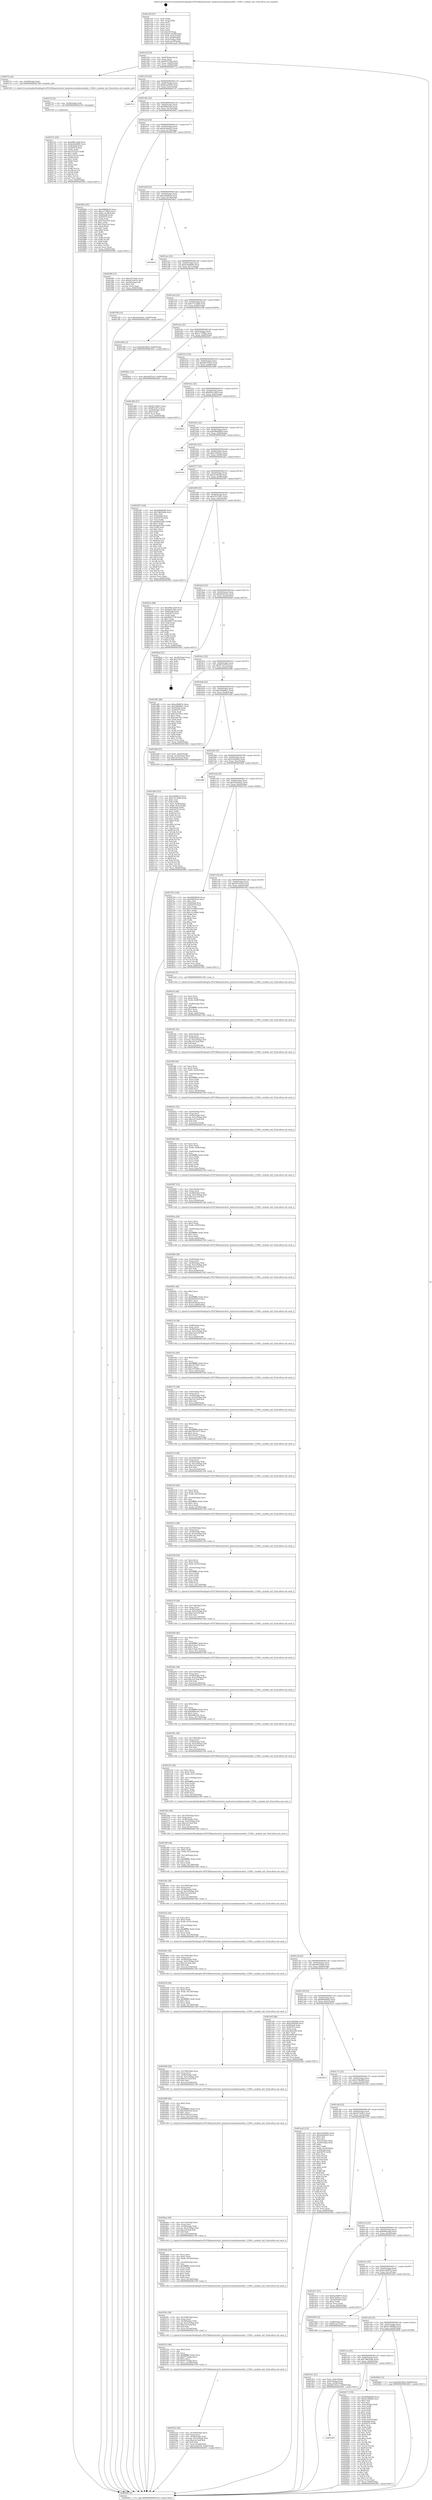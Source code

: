 digraph "0x401a30" {
  label = "0x401a30 (/mnt/c/Users/mathe/Desktop/tcc/POCII/binaries/extr_hashcatsrcmodulesmodule_13300.c_module_init_Final-ollvm.out::main(0))"
  labelloc = "t"
  node[shape=record]

  Entry [label="",width=0.3,height=0.3,shape=circle,fillcolor=black,style=filled]
  "0x401a5f" [label="{
     0x401a5f [23]\l
     | [instrs]\l
     &nbsp;&nbsp;0x401a5f \<+3\>: mov -0x60(%rbp),%eax\l
     &nbsp;&nbsp;0x401a62 \<+2\>: mov %eax,%ecx\l
     &nbsp;&nbsp;0x401a64 \<+6\>: sub $0x8e915fba,%ecx\l
     &nbsp;&nbsp;0x401a6a \<+3\>: mov %eax,-0x64(%rbp)\l
     &nbsp;&nbsp;0x401a6d \<+3\>: mov %ecx,-0x68(%rbp)\l
     &nbsp;&nbsp;0x401a70 \<+6\>: je 000000000040271a \<main+0xcea\>\l
  }"]
  "0x40271a" [label="{
     0x40271a [9]\l
     | [instrs]\l
     &nbsp;&nbsp;0x40271a \<+4\>: mov -0x58(%rbp),%rdi\l
     &nbsp;&nbsp;0x40271e \<+5\>: call 0000000000401590 \<module_init\>\l
     | [calls]\l
     &nbsp;&nbsp;0x401590 \{1\} (/mnt/c/Users/mathe/Desktop/tcc/POCII/binaries/extr_hashcatsrcmodulesmodule_13300.c_module_init_Final-ollvm.out::module_init)\l
  }"]
  "0x401a76" [label="{
     0x401a76 [22]\l
     | [instrs]\l
     &nbsp;&nbsp;0x401a76 \<+5\>: jmp 0000000000401a7b \<main+0x4b\>\l
     &nbsp;&nbsp;0x401a7b \<+3\>: mov -0x64(%rbp),%eax\l
     &nbsp;&nbsp;0x401a7e \<+5\>: sub $0x8eaa2956,%eax\l
     &nbsp;&nbsp;0x401a83 \<+3\>: mov %eax,-0x6c(%rbp)\l
     &nbsp;&nbsp;0x401a86 \<+6\>: je 00000000004027a1 \<main+0xd71\>\l
  }"]
  Exit [label="",width=0.3,height=0.3,shape=circle,fillcolor=black,style=filled,peripheries=2]
  "0x4027a1" [label="{
     0x4027a1\l
  }", style=dashed]
  "0x401a8c" [label="{
     0x401a8c [22]\l
     | [instrs]\l
     &nbsp;&nbsp;0x401a8c \<+5\>: jmp 0000000000401a91 \<main+0x61\>\l
     &nbsp;&nbsp;0x401a91 \<+3\>: mov -0x64(%rbp),%eax\l
     &nbsp;&nbsp;0x401a94 \<+5\>: sub $0x99bf3cbe,%eax\l
     &nbsp;&nbsp;0x401a99 \<+3\>: mov %eax,-0x70(%rbp)\l
     &nbsp;&nbsp;0x401a9c \<+6\>: je 0000000000402842 \<main+0xe12\>\l
  }"]
  "0x40272c" [label="{
     0x40272c [93]\l
     | [instrs]\l
     &nbsp;&nbsp;0x40272c \<+5\>: mov $0xd98c1da8,%eax\l
     &nbsp;&nbsp;0x402731 \<+5\>: mov $0xb3be8696,%ecx\l
     &nbsp;&nbsp;0x402736 \<+7\>: mov 0x4050a8,%edx\l
     &nbsp;&nbsp;0x40273d \<+7\>: mov 0x405070,%esi\l
     &nbsp;&nbsp;0x402744 \<+3\>: mov %edx,%r8d\l
     &nbsp;&nbsp;0x402747 \<+7\>: add $0x33522c4,%r8d\l
     &nbsp;&nbsp;0x40274e \<+4\>: sub $0x1,%r8d\l
     &nbsp;&nbsp;0x402752 \<+7\>: sub $0x33522c4,%r8d\l
     &nbsp;&nbsp;0x402759 \<+4\>: imul %r8d,%edx\l
     &nbsp;&nbsp;0x40275d \<+3\>: and $0x1,%edx\l
     &nbsp;&nbsp;0x402760 \<+3\>: cmp $0x0,%edx\l
     &nbsp;&nbsp;0x402763 \<+4\>: sete %r9b\l
     &nbsp;&nbsp;0x402767 \<+3\>: cmp $0xa,%esi\l
     &nbsp;&nbsp;0x40276a \<+4\>: setl %r10b\l
     &nbsp;&nbsp;0x40276e \<+3\>: mov %r9b,%r11b\l
     &nbsp;&nbsp;0x402771 \<+3\>: and %r10b,%r11b\l
     &nbsp;&nbsp;0x402774 \<+3\>: xor %r10b,%r9b\l
     &nbsp;&nbsp;0x402777 \<+3\>: or %r9b,%r11b\l
     &nbsp;&nbsp;0x40277a \<+4\>: test $0x1,%r11b\l
     &nbsp;&nbsp;0x40277e \<+3\>: cmovne %ecx,%eax\l
     &nbsp;&nbsp;0x402781 \<+3\>: mov %eax,-0x60(%rbp)\l
     &nbsp;&nbsp;0x402784 \<+5\>: jmp 0000000000402941 \<main+0xf11\>\l
  }"]
  "0x402842" [label="{
     0x402842 [95]\l
     | [instrs]\l
     &nbsp;&nbsp;0x402842 \<+5\>: mov $0x608d9b20,%eax\l
     &nbsp;&nbsp;0x402847 \<+5\>: mov $0xca77960a,%ecx\l
     &nbsp;&nbsp;0x40284c \<+7\>: movl $0x0,-0x38(%rbp)\l
     &nbsp;&nbsp;0x402853 \<+7\>: mov 0x4050a8,%edx\l
     &nbsp;&nbsp;0x40285a \<+7\>: mov 0x405070,%esi\l
     &nbsp;&nbsp;0x402861 \<+2\>: mov %edx,%edi\l
     &nbsp;&nbsp;0x402863 \<+6\>: add $0x27bae55e,%edi\l
     &nbsp;&nbsp;0x402869 \<+3\>: sub $0x1,%edi\l
     &nbsp;&nbsp;0x40286c \<+6\>: sub $0x27bae55e,%edi\l
     &nbsp;&nbsp;0x402872 \<+3\>: imul %edi,%edx\l
     &nbsp;&nbsp;0x402875 \<+3\>: and $0x1,%edx\l
     &nbsp;&nbsp;0x402878 \<+3\>: cmp $0x0,%edx\l
     &nbsp;&nbsp;0x40287b \<+4\>: sete %r8b\l
     &nbsp;&nbsp;0x40287f \<+3\>: cmp $0xa,%esi\l
     &nbsp;&nbsp;0x402882 \<+4\>: setl %r9b\l
     &nbsp;&nbsp;0x402886 \<+3\>: mov %r8b,%r10b\l
     &nbsp;&nbsp;0x402889 \<+3\>: and %r9b,%r10b\l
     &nbsp;&nbsp;0x40288c \<+3\>: xor %r9b,%r8b\l
     &nbsp;&nbsp;0x40288f \<+3\>: or %r8b,%r10b\l
     &nbsp;&nbsp;0x402892 \<+4\>: test $0x1,%r10b\l
     &nbsp;&nbsp;0x402896 \<+3\>: cmovne %ecx,%eax\l
     &nbsp;&nbsp;0x402899 \<+3\>: mov %eax,-0x60(%rbp)\l
     &nbsp;&nbsp;0x40289c \<+5\>: jmp 0000000000402941 \<main+0xf11\>\l
  }"]
  "0x401aa2" [label="{
     0x401aa2 [22]\l
     | [instrs]\l
     &nbsp;&nbsp;0x401aa2 \<+5\>: jmp 0000000000401aa7 \<main+0x77\>\l
     &nbsp;&nbsp;0x401aa7 \<+3\>: mov -0x64(%rbp),%eax\l
     &nbsp;&nbsp;0x401aaa \<+5\>: sub $0xa0eb6a03,%eax\l
     &nbsp;&nbsp;0x401aaf \<+3\>: mov %eax,-0x74(%rbp)\l
     &nbsp;&nbsp;0x401ab2 \<+6\>: je 0000000000401f85 \<main+0x555\>\l
  }"]
  "0x402723" [label="{
     0x402723 [9]\l
     | [instrs]\l
     &nbsp;&nbsp;0x402723 \<+4\>: mov -0x58(%rbp),%rdi\l
     &nbsp;&nbsp;0x402727 \<+5\>: call 0000000000401030 \<free@plt\>\l
     | [calls]\l
     &nbsp;&nbsp;0x401030 \{1\} (unknown)\l
  }"]
  "0x401f85" [label="{
     0x401f85 [27]\l
     | [instrs]\l
     &nbsp;&nbsp;0x401f85 \<+5\>: mov $0xe5572d21,%eax\l
     &nbsp;&nbsp;0x401f8a \<+5\>: mov $0x447e0c65,%ecx\l
     &nbsp;&nbsp;0x401f8f \<+3\>: mov -0x29(%rbp),%dl\l
     &nbsp;&nbsp;0x401f92 \<+3\>: test $0x1,%dl\l
     &nbsp;&nbsp;0x401f95 \<+3\>: cmovne %ecx,%eax\l
     &nbsp;&nbsp;0x401f98 \<+3\>: mov %eax,-0x60(%rbp)\l
     &nbsp;&nbsp;0x401f9b \<+5\>: jmp 0000000000402941 \<main+0xf11\>\l
  }"]
  "0x401ab8" [label="{
     0x401ab8 [22]\l
     | [instrs]\l
     &nbsp;&nbsp;0x401ab8 \<+5\>: jmp 0000000000401abd \<main+0x8d\>\l
     &nbsp;&nbsp;0x401abd \<+3\>: mov -0x64(%rbp),%eax\l
     &nbsp;&nbsp;0x401ac0 \<+5\>: sub $0xa2fb8632,%eax\l
     &nbsp;&nbsp;0x401ac5 \<+3\>: mov %eax,-0x78(%rbp)\l
     &nbsp;&nbsp;0x401ac8 \<+6\>: je 00000000004028c2 \<main+0xe92\>\l
  }"]
  "0x401d07" [label="{
     0x401d07\l
  }", style=dashed]
  "0x4028c2" [label="{
     0x4028c2\l
  }", style=dashed]
  "0x401ace" [label="{
     0x401ace [22]\l
     | [instrs]\l
     &nbsp;&nbsp;0x401ace \<+5\>: jmp 0000000000401ad3 \<main+0xa3\>\l
     &nbsp;&nbsp;0x401ad3 \<+3\>: mov -0x64(%rbp),%eax\l
     &nbsp;&nbsp;0x401ad6 \<+5\>: sub $0xb3be8696,%eax\l
     &nbsp;&nbsp;0x401adb \<+3\>: mov %eax,-0x7c(%rbp)\l
     &nbsp;&nbsp;0x401ade \<+6\>: je 0000000000402789 \<main+0xd59\>\l
  }"]
  "0x402617" [label="{
     0x402617 [159]\l
     | [instrs]\l
     &nbsp;&nbsp;0x402617 \<+5\>: mov $0xd9bb8b06,%eax\l
     &nbsp;&nbsp;0x40261c \<+5\>: mov $0x6cc968b8,%ecx\l
     &nbsp;&nbsp;0x402621 \<+2\>: mov $0x1,%dl\l
     &nbsp;&nbsp;0x402623 \<+2\>: xor %esi,%esi\l
     &nbsp;&nbsp;0x402625 \<+3\>: mov -0x5c(%rbp),%edi\l
     &nbsp;&nbsp;0x402628 \<+3\>: mov %esi,%r8d\l
     &nbsp;&nbsp;0x40262b \<+3\>: sub %edi,%r8d\l
     &nbsp;&nbsp;0x40262e \<+2\>: mov %esi,%edi\l
     &nbsp;&nbsp;0x402630 \<+3\>: sub $0x1,%edi\l
     &nbsp;&nbsp;0x402633 \<+3\>: add %edi,%r8d\l
     &nbsp;&nbsp;0x402636 \<+2\>: mov %esi,%edi\l
     &nbsp;&nbsp;0x402638 \<+3\>: sub %r8d,%edi\l
     &nbsp;&nbsp;0x40263b \<+3\>: mov %edi,-0x5c(%rbp)\l
     &nbsp;&nbsp;0x40263e \<+7\>: mov 0x4050a8,%edi\l
     &nbsp;&nbsp;0x402645 \<+8\>: mov 0x405070,%r8d\l
     &nbsp;&nbsp;0x40264d \<+3\>: sub $0x1,%esi\l
     &nbsp;&nbsp;0x402650 \<+3\>: mov %edi,%r9d\l
     &nbsp;&nbsp;0x402653 \<+3\>: add %esi,%r9d\l
     &nbsp;&nbsp;0x402656 \<+4\>: imul %r9d,%edi\l
     &nbsp;&nbsp;0x40265a \<+3\>: and $0x1,%edi\l
     &nbsp;&nbsp;0x40265d \<+3\>: cmp $0x0,%edi\l
     &nbsp;&nbsp;0x402660 \<+4\>: sete %r10b\l
     &nbsp;&nbsp;0x402664 \<+4\>: cmp $0xa,%r8d\l
     &nbsp;&nbsp;0x402668 \<+4\>: setl %r11b\l
     &nbsp;&nbsp;0x40266c \<+3\>: mov %r10b,%bl\l
     &nbsp;&nbsp;0x40266f \<+3\>: xor $0xff,%bl\l
     &nbsp;&nbsp;0x402672 \<+3\>: mov %r11b,%r14b\l
     &nbsp;&nbsp;0x402675 \<+4\>: xor $0xff,%r14b\l
     &nbsp;&nbsp;0x402679 \<+3\>: xor $0x1,%dl\l
     &nbsp;&nbsp;0x40267c \<+3\>: mov %bl,%r15b\l
     &nbsp;&nbsp;0x40267f \<+4\>: and $0xff,%r15b\l
     &nbsp;&nbsp;0x402683 \<+3\>: and %dl,%r10b\l
     &nbsp;&nbsp;0x402686 \<+3\>: mov %r14b,%r12b\l
     &nbsp;&nbsp;0x402689 \<+4\>: and $0xff,%r12b\l
     &nbsp;&nbsp;0x40268d \<+3\>: and %dl,%r11b\l
     &nbsp;&nbsp;0x402690 \<+3\>: or %r10b,%r15b\l
     &nbsp;&nbsp;0x402693 \<+3\>: or %r11b,%r12b\l
     &nbsp;&nbsp;0x402696 \<+3\>: xor %r12b,%r15b\l
     &nbsp;&nbsp;0x402699 \<+3\>: or %r14b,%bl\l
     &nbsp;&nbsp;0x40269c \<+3\>: xor $0xff,%bl\l
     &nbsp;&nbsp;0x40269f \<+3\>: or $0x1,%dl\l
     &nbsp;&nbsp;0x4026a2 \<+2\>: and %dl,%bl\l
     &nbsp;&nbsp;0x4026a4 \<+3\>: or %bl,%r15b\l
     &nbsp;&nbsp;0x4026a7 \<+4\>: test $0x1,%r15b\l
     &nbsp;&nbsp;0x4026ab \<+3\>: cmovne %ecx,%eax\l
     &nbsp;&nbsp;0x4026ae \<+3\>: mov %eax,-0x60(%rbp)\l
     &nbsp;&nbsp;0x4026b1 \<+5\>: jmp 0000000000402941 \<main+0xf11\>\l
  }"]
  "0x402789" [label="{
     0x402789 [12]\l
     | [instrs]\l
     &nbsp;&nbsp;0x402789 \<+7\>: movl $0x42b424ec,-0x60(%rbp)\l
     &nbsp;&nbsp;0x402790 \<+5\>: jmp 0000000000402941 \<main+0xf11\>\l
  }"]
  "0x401ae4" [label="{
     0x401ae4 [22]\l
     | [instrs]\l
     &nbsp;&nbsp;0x401ae4 \<+5\>: jmp 0000000000401ae9 \<main+0xb9\>\l
     &nbsp;&nbsp;0x401ae9 \<+3\>: mov -0x64(%rbp),%eax\l
     &nbsp;&nbsp;0x401aec \<+5\>: sub $0xc72c3d48,%eax\l
     &nbsp;&nbsp;0x401af1 \<+3\>: mov %eax,-0x80(%rbp)\l
     &nbsp;&nbsp;0x401af4 \<+6\>: je 0000000000401e89 \<main+0x459\>\l
  }"]
  "0x401cee" [label="{
     0x401cee [25]\l
     | [instrs]\l
     &nbsp;&nbsp;0x401cee \<+5\>: jmp 0000000000401cf3 \<main+0x2c3\>\l
     &nbsp;&nbsp;0x401cf3 \<+3\>: mov -0x64(%rbp),%eax\l
     &nbsp;&nbsp;0x401cf6 \<+5\>: sub $0x7d663e9b,%eax\l
     &nbsp;&nbsp;0x401cfb \<+6\>: mov %eax,-0xd4(%rbp)\l
     &nbsp;&nbsp;0x401d01 \<+6\>: je 0000000000402617 \<main+0xbe7\>\l
  }"]
  "0x401e89" [label="{
     0x401e89 [12]\l
     | [instrs]\l
     &nbsp;&nbsp;0x401e89 \<+7\>: movl $0x44f336bd,-0x60(%rbp)\l
     &nbsp;&nbsp;0x401e90 \<+5\>: jmp 0000000000402941 \<main+0xf11\>\l
  }"]
  "0x401afa" [label="{
     0x401afa [25]\l
     | [instrs]\l
     &nbsp;&nbsp;0x401afa \<+5\>: jmp 0000000000401aff \<main+0xcf\>\l
     &nbsp;&nbsp;0x401aff \<+3\>: mov -0x64(%rbp),%eax\l
     &nbsp;&nbsp;0x401b02 \<+5\>: sub $0xca77960a,%eax\l
     &nbsp;&nbsp;0x401b07 \<+6\>: mov %eax,-0x84(%rbp)\l
     &nbsp;&nbsp;0x401b0d \<+6\>: je 00000000004028a1 \<main+0xe71\>\l
  }"]
  "0x4026b6" [label="{
     0x4026b6 [12]\l
     | [instrs]\l
     &nbsp;&nbsp;0x4026b6 \<+7\>: movl $0x44f336bd,-0x60(%rbp)\l
     &nbsp;&nbsp;0x4026bd \<+5\>: jmp 0000000000402941 \<main+0xf11\>\l
  }"]
  "0x4028a1" [label="{
     0x4028a1 [12]\l
     | [instrs]\l
     &nbsp;&nbsp;0x4028a1 \<+7\>: movl $0xeb425a1e,-0x60(%rbp)\l
     &nbsp;&nbsp;0x4028a8 \<+5\>: jmp 0000000000402941 \<main+0xf11\>\l
  }"]
  "0x401b13" [label="{
     0x401b13 [25]\l
     | [instrs]\l
     &nbsp;&nbsp;0x401b13 \<+5\>: jmp 0000000000401b18 \<main+0xe8\>\l
     &nbsp;&nbsp;0x401b18 \<+3\>: mov -0x64(%rbp),%eax\l
     &nbsp;&nbsp;0x401b1b \<+5\>: sub $0xd8a79323,%eax\l
     &nbsp;&nbsp;0x401b20 \<+6\>: mov %eax,-0x88(%rbp)\l
     &nbsp;&nbsp;0x401b26 \<+6\>: je 0000000000401d66 \<main+0x336\>\l
  }"]
  "0x40255a" [label="{
     0x40255a [45]\l
     | [instrs]\l
     &nbsp;&nbsp;0x40255a \<+6\>: mov -0x148(%rbp),%ecx\l
     &nbsp;&nbsp;0x402560 \<+3\>: imul %eax,%ecx\l
     &nbsp;&nbsp;0x402563 \<+4\>: mov -0x58(%rbp),%rdi\l
     &nbsp;&nbsp;0x402567 \<+4\>: movslq -0x5c(%rbp),%r8\l
     &nbsp;&nbsp;0x40256b \<+7\>: imul $0x1e0,%r8,%r8\l
     &nbsp;&nbsp;0x402572 \<+3\>: add %r8,%rdi\l
     &nbsp;&nbsp;0x402575 \<+6\>: mov %ecx,0x1d8(%rdi)\l
     &nbsp;&nbsp;0x40257b \<+7\>: movl $0xe2a4f194,-0x60(%rbp)\l
     &nbsp;&nbsp;0x402582 \<+5\>: jmp 0000000000402941 \<main+0xf11\>\l
  }"]
  "0x401d66" [label="{
     0x401d66 [27]\l
     | [instrs]\l
     &nbsp;&nbsp;0x401d66 \<+5\>: mov $0x627eb9e1,%eax\l
     &nbsp;&nbsp;0x401d6b \<+5\>: mov $0xff7a5974,%ecx\l
     &nbsp;&nbsp;0x401d70 \<+3\>: mov -0x30(%rbp),%edx\l
     &nbsp;&nbsp;0x401d73 \<+3\>: cmp $0x0,%edx\l
     &nbsp;&nbsp;0x401d76 \<+3\>: cmove %ecx,%eax\l
     &nbsp;&nbsp;0x401d79 \<+3\>: mov %eax,-0x60(%rbp)\l
     &nbsp;&nbsp;0x401d7c \<+5\>: jmp 0000000000402941 \<main+0xf11\>\l
  }"]
  "0x401b2c" [label="{
     0x401b2c [25]\l
     | [instrs]\l
     &nbsp;&nbsp;0x401b2c \<+5\>: jmp 0000000000401b31 \<main+0x101\>\l
     &nbsp;&nbsp;0x401b31 \<+3\>: mov -0x64(%rbp),%eax\l
     &nbsp;&nbsp;0x401b34 \<+5\>: sub $0xd98c1da8,%eax\l
     &nbsp;&nbsp;0x401b39 \<+6\>: mov %eax,-0x8c(%rbp)\l
     &nbsp;&nbsp;0x401b3f \<+6\>: je 0000000000402915 \<main+0xee5\>\l
  }"]
  "0x402532" [label="{
     0x402532 [40]\l
     | [instrs]\l
     &nbsp;&nbsp;0x402532 \<+5\>: mov $0x2,%ecx\l
     &nbsp;&nbsp;0x402537 \<+1\>: cltd\l
     &nbsp;&nbsp;0x402538 \<+2\>: idiv %ecx\l
     &nbsp;&nbsp;0x40253a \<+6\>: imul $0xfffffffe,%edx,%ecx\l
     &nbsp;&nbsp;0x402540 \<+6\>: sub $0x6773afda,%ecx\l
     &nbsp;&nbsp;0x402546 \<+3\>: add $0x1,%ecx\l
     &nbsp;&nbsp;0x402549 \<+6\>: add $0x6773afda,%ecx\l
     &nbsp;&nbsp;0x40254f \<+6\>: mov %ecx,-0x148(%rbp)\l
     &nbsp;&nbsp;0x402555 \<+5\>: call 0000000000401160 \<next_i\>\l
     | [calls]\l
     &nbsp;&nbsp;0x401160 \{1\} (/mnt/c/Users/mathe/Desktop/tcc/POCII/binaries/extr_hashcatsrcmodulesmodule_13300.c_module_init_Final-ollvm.out::next_i)\l
  }"]
  "0x402915" [label="{
     0x402915\l
  }", style=dashed]
  "0x401b45" [label="{
     0x401b45 [25]\l
     | [instrs]\l
     &nbsp;&nbsp;0x401b45 \<+5\>: jmp 0000000000401b4a \<main+0x11a\>\l
     &nbsp;&nbsp;0x401b4a \<+3\>: mov -0x64(%rbp),%eax\l
     &nbsp;&nbsp;0x401b4d \<+5\>: sub $0xd9bb8b06,%eax\l
     &nbsp;&nbsp;0x401b52 \<+6\>: mov %eax,-0x90(%rbp)\l
     &nbsp;&nbsp;0x401b58 \<+6\>: je 00000000004028fc \<main+0xecc\>\l
  }"]
  "0x40250c" [label="{
     0x40250c [38]\l
     | [instrs]\l
     &nbsp;&nbsp;0x40250c \<+6\>: mov -0x144(%rbp),%ecx\l
     &nbsp;&nbsp;0x402512 \<+3\>: imul %eax,%ecx\l
     &nbsp;&nbsp;0x402515 \<+4\>: mov -0x58(%rbp),%rdi\l
     &nbsp;&nbsp;0x402519 \<+4\>: movslq -0x5c(%rbp),%r8\l
     &nbsp;&nbsp;0x40251d \<+7\>: imul $0x1e0,%r8,%r8\l
     &nbsp;&nbsp;0x402524 \<+3\>: add %r8,%rdi\l
     &nbsp;&nbsp;0x402527 \<+6\>: mov %ecx,0x1d4(%rdi)\l
     &nbsp;&nbsp;0x40252d \<+5\>: call 0000000000401160 \<next_i\>\l
     | [calls]\l
     &nbsp;&nbsp;0x401160 \{1\} (/mnt/c/Users/mathe/Desktop/tcc/POCII/binaries/extr_hashcatsrcmodulesmodule_13300.c_module_init_Final-ollvm.out::next_i)\l
  }"]
  "0x4028fc" [label="{
     0x4028fc\l
  }", style=dashed]
  "0x401b5e" [label="{
     0x401b5e [25]\l
     | [instrs]\l
     &nbsp;&nbsp;0x401b5e \<+5\>: jmp 0000000000401b63 \<main+0x133\>\l
     &nbsp;&nbsp;0x401b63 \<+3\>: mov -0x64(%rbp),%eax\l
     &nbsp;&nbsp;0x401b66 \<+5\>: sub $0xe10d42ac,%eax\l
     &nbsp;&nbsp;0x401b6b \<+6\>: mov %eax,-0x94(%rbp)\l
     &nbsp;&nbsp;0x401b71 \<+6\>: je 0000000000401d2c \<main+0x2fc\>\l
  }"]
  "0x4024d4" [label="{
     0x4024d4 [56]\l
     | [instrs]\l
     &nbsp;&nbsp;0x4024d4 \<+2\>: xor %ecx,%ecx\l
     &nbsp;&nbsp;0x4024d6 \<+5\>: mov $0x2,%edx\l
     &nbsp;&nbsp;0x4024db \<+6\>: mov %edx,-0x140(%rbp)\l
     &nbsp;&nbsp;0x4024e1 \<+1\>: cltd\l
     &nbsp;&nbsp;0x4024e2 \<+6\>: mov -0x140(%rbp),%esi\l
     &nbsp;&nbsp;0x4024e8 \<+2\>: idiv %esi\l
     &nbsp;&nbsp;0x4024ea \<+6\>: imul $0xfffffffe,%edx,%edx\l
     &nbsp;&nbsp;0x4024f0 \<+3\>: mov %ecx,%r9d\l
     &nbsp;&nbsp;0x4024f3 \<+3\>: sub %edx,%r9d\l
     &nbsp;&nbsp;0x4024f6 \<+2\>: mov %ecx,%edx\l
     &nbsp;&nbsp;0x4024f8 \<+3\>: sub $0x1,%edx\l
     &nbsp;&nbsp;0x4024fb \<+3\>: add %edx,%r9d\l
     &nbsp;&nbsp;0x4024fe \<+3\>: sub %r9d,%ecx\l
     &nbsp;&nbsp;0x402501 \<+6\>: mov %ecx,-0x144(%rbp)\l
     &nbsp;&nbsp;0x402507 \<+5\>: call 0000000000401160 \<next_i\>\l
     | [calls]\l
     &nbsp;&nbsp;0x401160 \{1\} (/mnt/c/Users/mathe/Desktop/tcc/POCII/binaries/extr_hashcatsrcmodulesmodule_13300.c_module_init_Final-ollvm.out::next_i)\l
  }"]
  "0x401d2c" [label="{
     0x401d2c\l
  }", style=dashed]
  "0x401b77" [label="{
     0x401b77 [25]\l
     | [instrs]\l
     &nbsp;&nbsp;0x401b77 \<+5\>: jmp 0000000000401b7c \<main+0x14c\>\l
     &nbsp;&nbsp;0x401b7c \<+3\>: mov -0x64(%rbp),%eax\l
     &nbsp;&nbsp;0x401b7f \<+5\>: sub $0xe2a4f194,%eax\l
     &nbsp;&nbsp;0x401b84 \<+6\>: mov %eax,-0x98(%rbp)\l
     &nbsp;&nbsp;0x401b8a \<+6\>: je 0000000000402587 \<main+0xb57\>\l
  }"]
  "0x4024ae" [label="{
     0x4024ae [38]\l
     | [instrs]\l
     &nbsp;&nbsp;0x4024ae \<+6\>: mov -0x13c(%rbp),%ecx\l
     &nbsp;&nbsp;0x4024b4 \<+3\>: imul %eax,%ecx\l
     &nbsp;&nbsp;0x4024b7 \<+4\>: mov -0x58(%rbp),%rdi\l
     &nbsp;&nbsp;0x4024bb \<+4\>: movslq -0x5c(%rbp),%r8\l
     &nbsp;&nbsp;0x4024bf \<+7\>: imul $0x1e0,%r8,%r8\l
     &nbsp;&nbsp;0x4024c6 \<+3\>: add %r8,%rdi\l
     &nbsp;&nbsp;0x4024c9 \<+6\>: mov %ecx,0x1d0(%rdi)\l
     &nbsp;&nbsp;0x4024cf \<+5\>: call 0000000000401160 \<next_i\>\l
     | [calls]\l
     &nbsp;&nbsp;0x401160 \{1\} (/mnt/c/Users/mathe/Desktop/tcc/POCII/binaries/extr_hashcatsrcmodulesmodule_13300.c_module_init_Final-ollvm.out::next_i)\l
  }"]
  "0x402587" [label="{
     0x402587 [144]\l
     | [instrs]\l
     &nbsp;&nbsp;0x402587 \<+5\>: mov $0xd9bb8b06,%eax\l
     &nbsp;&nbsp;0x40258c \<+5\>: mov $0x7d663e9b,%ecx\l
     &nbsp;&nbsp;0x402591 \<+2\>: mov $0x1,%dl\l
     &nbsp;&nbsp;0x402593 \<+7\>: mov 0x4050a8,%esi\l
     &nbsp;&nbsp;0x40259a \<+7\>: mov 0x405070,%edi\l
     &nbsp;&nbsp;0x4025a1 \<+3\>: mov %esi,%r8d\l
     &nbsp;&nbsp;0x4025a4 \<+7\>: sub $0xd4d194bc,%r8d\l
     &nbsp;&nbsp;0x4025ab \<+4\>: sub $0x1,%r8d\l
     &nbsp;&nbsp;0x4025af \<+7\>: add $0xd4d194bc,%r8d\l
     &nbsp;&nbsp;0x4025b6 \<+4\>: imul %r8d,%esi\l
     &nbsp;&nbsp;0x4025ba \<+3\>: and $0x1,%esi\l
     &nbsp;&nbsp;0x4025bd \<+3\>: cmp $0x0,%esi\l
     &nbsp;&nbsp;0x4025c0 \<+4\>: sete %r9b\l
     &nbsp;&nbsp;0x4025c4 \<+3\>: cmp $0xa,%edi\l
     &nbsp;&nbsp;0x4025c7 \<+4\>: setl %r10b\l
     &nbsp;&nbsp;0x4025cb \<+3\>: mov %r9b,%r11b\l
     &nbsp;&nbsp;0x4025ce \<+4\>: xor $0xff,%r11b\l
     &nbsp;&nbsp;0x4025d2 \<+3\>: mov %r10b,%bl\l
     &nbsp;&nbsp;0x4025d5 \<+3\>: xor $0xff,%bl\l
     &nbsp;&nbsp;0x4025d8 \<+3\>: xor $0x1,%dl\l
     &nbsp;&nbsp;0x4025db \<+3\>: mov %r11b,%r14b\l
     &nbsp;&nbsp;0x4025de \<+4\>: and $0xff,%r14b\l
     &nbsp;&nbsp;0x4025e2 \<+3\>: and %dl,%r9b\l
     &nbsp;&nbsp;0x4025e5 \<+3\>: mov %bl,%r15b\l
     &nbsp;&nbsp;0x4025e8 \<+4\>: and $0xff,%r15b\l
     &nbsp;&nbsp;0x4025ec \<+3\>: and %dl,%r10b\l
     &nbsp;&nbsp;0x4025ef \<+3\>: or %r9b,%r14b\l
     &nbsp;&nbsp;0x4025f2 \<+3\>: or %r10b,%r15b\l
     &nbsp;&nbsp;0x4025f5 \<+3\>: xor %r15b,%r14b\l
     &nbsp;&nbsp;0x4025f8 \<+3\>: or %bl,%r11b\l
     &nbsp;&nbsp;0x4025fb \<+4\>: xor $0xff,%r11b\l
     &nbsp;&nbsp;0x4025ff \<+3\>: or $0x1,%dl\l
     &nbsp;&nbsp;0x402602 \<+3\>: and %dl,%r11b\l
     &nbsp;&nbsp;0x402605 \<+3\>: or %r11b,%r14b\l
     &nbsp;&nbsp;0x402608 \<+4\>: test $0x1,%r14b\l
     &nbsp;&nbsp;0x40260c \<+3\>: cmovne %ecx,%eax\l
     &nbsp;&nbsp;0x40260f \<+3\>: mov %eax,-0x60(%rbp)\l
     &nbsp;&nbsp;0x402612 \<+5\>: jmp 0000000000402941 \<main+0xf11\>\l
  }"]
  "0x401b90" [label="{
     0x401b90 [25]\l
     | [instrs]\l
     &nbsp;&nbsp;0x401b90 \<+5\>: jmp 0000000000401b95 \<main+0x165\>\l
     &nbsp;&nbsp;0x401b95 \<+3\>: mov -0x64(%rbp),%eax\l
     &nbsp;&nbsp;0x401b98 \<+5\>: sub $0xe5572d21,%eax\l
     &nbsp;&nbsp;0x401b9d \<+6\>: mov %eax,-0x9c(%rbp)\l
     &nbsp;&nbsp;0x401ba3 \<+6\>: je 00000000004026c2 \<main+0xc92\>\l
  }"]
  "0x402486" [label="{
     0x402486 [40]\l
     | [instrs]\l
     &nbsp;&nbsp;0x402486 \<+5\>: mov $0x2,%ecx\l
     &nbsp;&nbsp;0x40248b \<+1\>: cltd\l
     &nbsp;&nbsp;0x40248c \<+2\>: idiv %ecx\l
     &nbsp;&nbsp;0x40248e \<+6\>: imul $0xfffffffe,%edx,%ecx\l
     &nbsp;&nbsp;0x402494 \<+6\>: sub $0x53945223,%ecx\l
     &nbsp;&nbsp;0x40249a \<+3\>: add $0x1,%ecx\l
     &nbsp;&nbsp;0x40249d \<+6\>: add $0x53945223,%ecx\l
     &nbsp;&nbsp;0x4024a3 \<+6\>: mov %ecx,-0x13c(%rbp)\l
     &nbsp;&nbsp;0x4024a9 \<+5\>: call 0000000000401160 \<next_i\>\l
     | [calls]\l
     &nbsp;&nbsp;0x401160 \{1\} (/mnt/c/Users/mathe/Desktop/tcc/POCII/binaries/extr_hashcatsrcmodulesmodule_13300.c_module_init_Final-ollvm.out::next_i)\l
  }"]
  "0x4026c2" [label="{
     0x4026c2 [88]\l
     | [instrs]\l
     &nbsp;&nbsp;0x4026c2 \<+5\>: mov $0xd98c1da8,%eax\l
     &nbsp;&nbsp;0x4026c7 \<+5\>: mov $0x8e915fba,%ecx\l
     &nbsp;&nbsp;0x4026cc \<+7\>: mov 0x4050a8,%edx\l
     &nbsp;&nbsp;0x4026d3 \<+7\>: mov 0x405070,%esi\l
     &nbsp;&nbsp;0x4026da \<+2\>: mov %edx,%edi\l
     &nbsp;&nbsp;0x4026dc \<+6\>: sub $0x68d5753b,%edi\l
     &nbsp;&nbsp;0x4026e2 \<+3\>: sub $0x1,%edi\l
     &nbsp;&nbsp;0x4026e5 \<+6\>: add $0x68d5753b,%edi\l
     &nbsp;&nbsp;0x4026eb \<+3\>: imul %edi,%edx\l
     &nbsp;&nbsp;0x4026ee \<+3\>: and $0x1,%edx\l
     &nbsp;&nbsp;0x4026f1 \<+3\>: cmp $0x0,%edx\l
     &nbsp;&nbsp;0x4026f4 \<+4\>: sete %r8b\l
     &nbsp;&nbsp;0x4026f8 \<+3\>: cmp $0xa,%esi\l
     &nbsp;&nbsp;0x4026fb \<+4\>: setl %r9b\l
     &nbsp;&nbsp;0x4026ff \<+3\>: mov %r8b,%r10b\l
     &nbsp;&nbsp;0x402702 \<+3\>: and %r9b,%r10b\l
     &nbsp;&nbsp;0x402705 \<+3\>: xor %r9b,%r8b\l
     &nbsp;&nbsp;0x402708 \<+3\>: or %r8b,%r10b\l
     &nbsp;&nbsp;0x40270b \<+4\>: test $0x1,%r10b\l
     &nbsp;&nbsp;0x40270f \<+3\>: cmovne %ecx,%eax\l
     &nbsp;&nbsp;0x402712 \<+3\>: mov %eax,-0x60(%rbp)\l
     &nbsp;&nbsp;0x402715 \<+5\>: jmp 0000000000402941 \<main+0xf11\>\l
  }"]
  "0x401ba9" [label="{
     0x401ba9 [25]\l
     | [instrs]\l
     &nbsp;&nbsp;0x401ba9 \<+5\>: jmp 0000000000401bae \<main+0x17e\>\l
     &nbsp;&nbsp;0x401bae \<+3\>: mov -0x64(%rbp),%eax\l
     &nbsp;&nbsp;0x401bb1 \<+5\>: sub $0xeb425a1e,%eax\l
     &nbsp;&nbsp;0x401bb6 \<+6\>: mov %eax,-0xa0(%rbp)\l
     &nbsp;&nbsp;0x401bbc \<+6\>: je 00000000004028ad \<main+0xe7d\>\l
  }"]
  "0x402460" [label="{
     0x402460 [38]\l
     | [instrs]\l
     &nbsp;&nbsp;0x402460 \<+6\>: mov -0x138(%rbp),%ecx\l
     &nbsp;&nbsp;0x402466 \<+3\>: imul %eax,%ecx\l
     &nbsp;&nbsp;0x402469 \<+4\>: mov -0x58(%rbp),%rdi\l
     &nbsp;&nbsp;0x40246d \<+4\>: movslq -0x5c(%rbp),%r8\l
     &nbsp;&nbsp;0x402471 \<+7\>: imul $0x1e0,%r8,%r8\l
     &nbsp;&nbsp;0x402478 \<+3\>: add %r8,%rdi\l
     &nbsp;&nbsp;0x40247b \<+6\>: mov %ecx,0x198(%rdi)\l
     &nbsp;&nbsp;0x402481 \<+5\>: call 0000000000401160 \<next_i\>\l
     | [calls]\l
     &nbsp;&nbsp;0x401160 \{1\} (/mnt/c/Users/mathe/Desktop/tcc/POCII/binaries/extr_hashcatsrcmodulesmodule_13300.c_module_init_Final-ollvm.out::next_i)\l
  }"]
  "0x4028ad" [label="{
     0x4028ad [21]\l
     | [instrs]\l
     &nbsp;&nbsp;0x4028ad \<+3\>: mov -0x38(%rbp),%eax\l
     &nbsp;&nbsp;0x4028b0 \<+7\>: add $0x128,%rsp\l
     &nbsp;&nbsp;0x4028b7 \<+1\>: pop %rbx\l
     &nbsp;&nbsp;0x4028b8 \<+2\>: pop %r12\l
     &nbsp;&nbsp;0x4028ba \<+2\>: pop %r13\l
     &nbsp;&nbsp;0x4028bc \<+2\>: pop %r14\l
     &nbsp;&nbsp;0x4028be \<+2\>: pop %r15\l
     &nbsp;&nbsp;0x4028c0 \<+1\>: pop %rbp\l
     &nbsp;&nbsp;0x4028c1 \<+1\>: ret\l
  }"]
  "0x401bc2" [label="{
     0x401bc2 [25]\l
     | [instrs]\l
     &nbsp;&nbsp;0x401bc2 \<+5\>: jmp 0000000000401bc7 \<main+0x197\>\l
     &nbsp;&nbsp;0x401bc7 \<+3\>: mov -0x64(%rbp),%eax\l
     &nbsp;&nbsp;0x401bca \<+5\>: sub $0xff7a5974,%eax\l
     &nbsp;&nbsp;0x401bcf \<+6\>: mov %eax,-0xa4(%rbp)\l
     &nbsp;&nbsp;0x401bd5 \<+6\>: je 0000000000401d81 \<main+0x351\>\l
  }"]
  "0x402434" [label="{
     0x402434 [44]\l
     | [instrs]\l
     &nbsp;&nbsp;0x402434 \<+2\>: xor %ecx,%ecx\l
     &nbsp;&nbsp;0x402436 \<+5\>: mov $0x2,%edx\l
     &nbsp;&nbsp;0x40243b \<+6\>: mov %edx,-0x134(%rbp)\l
     &nbsp;&nbsp;0x402441 \<+1\>: cltd\l
     &nbsp;&nbsp;0x402442 \<+6\>: mov -0x134(%rbp),%esi\l
     &nbsp;&nbsp;0x402448 \<+2\>: idiv %esi\l
     &nbsp;&nbsp;0x40244a \<+6\>: imul $0xfffffffe,%edx,%edx\l
     &nbsp;&nbsp;0x402450 \<+3\>: sub $0x1,%ecx\l
     &nbsp;&nbsp;0x402453 \<+2\>: sub %ecx,%edx\l
     &nbsp;&nbsp;0x402455 \<+6\>: mov %edx,-0x138(%rbp)\l
     &nbsp;&nbsp;0x40245b \<+5\>: call 0000000000401160 \<next_i\>\l
     | [calls]\l
     &nbsp;&nbsp;0x401160 \{1\} (/mnt/c/Users/mathe/Desktop/tcc/POCII/binaries/extr_hashcatsrcmodulesmodule_13300.c_module_init_Final-ollvm.out::next_i)\l
  }"]
  "0x401d81" [label="{
     0x401d81 [88]\l
     | [instrs]\l
     &nbsp;&nbsp;0x401d81 \<+5\>: mov $0xa2fb8632,%eax\l
     &nbsp;&nbsp;0x401d86 \<+5\>: mov $0x1b6b86c1,%ecx\l
     &nbsp;&nbsp;0x401d8b \<+7\>: mov 0x4050a8,%edx\l
     &nbsp;&nbsp;0x401d92 \<+7\>: mov 0x405070,%esi\l
     &nbsp;&nbsp;0x401d99 \<+2\>: mov %edx,%edi\l
     &nbsp;&nbsp;0x401d9b \<+6\>: add $0xe2de76ec,%edi\l
     &nbsp;&nbsp;0x401da1 \<+3\>: sub $0x1,%edi\l
     &nbsp;&nbsp;0x401da4 \<+6\>: sub $0xe2de76ec,%edi\l
     &nbsp;&nbsp;0x401daa \<+3\>: imul %edi,%edx\l
     &nbsp;&nbsp;0x401dad \<+3\>: and $0x1,%edx\l
     &nbsp;&nbsp;0x401db0 \<+3\>: cmp $0x0,%edx\l
     &nbsp;&nbsp;0x401db3 \<+4\>: sete %r8b\l
     &nbsp;&nbsp;0x401db7 \<+3\>: cmp $0xa,%esi\l
     &nbsp;&nbsp;0x401dba \<+4\>: setl %r9b\l
     &nbsp;&nbsp;0x401dbe \<+3\>: mov %r8b,%r10b\l
     &nbsp;&nbsp;0x401dc1 \<+3\>: and %r9b,%r10b\l
     &nbsp;&nbsp;0x401dc4 \<+3\>: xor %r9b,%r8b\l
     &nbsp;&nbsp;0x401dc7 \<+3\>: or %r8b,%r10b\l
     &nbsp;&nbsp;0x401dca \<+4\>: test $0x1,%r10b\l
     &nbsp;&nbsp;0x401dce \<+3\>: cmovne %ecx,%eax\l
     &nbsp;&nbsp;0x401dd1 \<+3\>: mov %eax,-0x60(%rbp)\l
     &nbsp;&nbsp;0x401dd4 \<+5\>: jmp 0000000000402941 \<main+0xf11\>\l
  }"]
  "0x401bdb" [label="{
     0x401bdb [25]\l
     | [instrs]\l
     &nbsp;&nbsp;0x401bdb \<+5\>: jmp 0000000000401be0 \<main+0x1b0\>\l
     &nbsp;&nbsp;0x401be0 \<+3\>: mov -0x64(%rbp),%eax\l
     &nbsp;&nbsp;0x401be3 \<+5\>: sub $0x1b6b86c1,%eax\l
     &nbsp;&nbsp;0x401be8 \<+6\>: mov %eax,-0xa8(%rbp)\l
     &nbsp;&nbsp;0x401bee \<+6\>: je 0000000000401dd9 \<main+0x3a9\>\l
  }"]
  "0x40240e" [label="{
     0x40240e [38]\l
     | [instrs]\l
     &nbsp;&nbsp;0x40240e \<+6\>: mov -0x130(%rbp),%ecx\l
     &nbsp;&nbsp;0x402414 \<+3\>: imul %eax,%ecx\l
     &nbsp;&nbsp;0x402417 \<+4\>: mov -0x58(%rbp),%rdi\l
     &nbsp;&nbsp;0x40241b \<+4\>: movslq -0x5c(%rbp),%r8\l
     &nbsp;&nbsp;0x40241f \<+7\>: imul $0x1e0,%r8,%r8\l
     &nbsp;&nbsp;0x402426 \<+3\>: add %r8,%rdi\l
     &nbsp;&nbsp;0x402429 \<+6\>: mov %ecx,0x194(%rdi)\l
     &nbsp;&nbsp;0x40242f \<+5\>: call 0000000000401160 \<next_i\>\l
     | [calls]\l
     &nbsp;&nbsp;0x401160 \{1\} (/mnt/c/Users/mathe/Desktop/tcc/POCII/binaries/extr_hashcatsrcmodulesmodule_13300.c_module_init_Final-ollvm.out::next_i)\l
  }"]
  "0x401dd9" [label="{
     0x401dd9 [23]\l
     | [instrs]\l
     &nbsp;&nbsp;0x401dd9 \<+7\>: movl $0x1,-0x50(%rbp)\l
     &nbsp;&nbsp;0x401de0 \<+4\>: movslq -0x50(%rbp),%rax\l
     &nbsp;&nbsp;0x401de4 \<+7\>: imul $0x1e0,%rax,%rdi\l
     &nbsp;&nbsp;0x401deb \<+5\>: call 0000000000401050 \<malloc@plt\>\l
     | [calls]\l
     &nbsp;&nbsp;0x401050 \{1\} (unknown)\l
  }"]
  "0x401bf4" [label="{
     0x401bf4 [25]\l
     | [instrs]\l
     &nbsp;&nbsp;0x401bf4 \<+5\>: jmp 0000000000401bf9 \<main+0x1c9\>\l
     &nbsp;&nbsp;0x401bf9 \<+3\>: mov -0x64(%rbp),%eax\l
     &nbsp;&nbsp;0x401bfc \<+5\>: sub $0x2c82466a,%eax\l
     &nbsp;&nbsp;0x401c01 \<+6\>: mov %eax,-0xac(%rbp)\l
     &nbsp;&nbsp;0x401c07 \<+6\>: je 00000000004028f0 \<main+0xec0\>\l
  }"]
  "0x4023e2" [label="{
     0x4023e2 [44]\l
     | [instrs]\l
     &nbsp;&nbsp;0x4023e2 \<+2\>: xor %ecx,%ecx\l
     &nbsp;&nbsp;0x4023e4 \<+5\>: mov $0x2,%edx\l
     &nbsp;&nbsp;0x4023e9 \<+6\>: mov %edx,-0x12c(%rbp)\l
     &nbsp;&nbsp;0x4023ef \<+1\>: cltd\l
     &nbsp;&nbsp;0x4023f0 \<+6\>: mov -0x12c(%rbp),%esi\l
     &nbsp;&nbsp;0x4023f6 \<+2\>: idiv %esi\l
     &nbsp;&nbsp;0x4023f8 \<+6\>: imul $0xfffffffe,%edx,%edx\l
     &nbsp;&nbsp;0x4023fe \<+3\>: sub $0x1,%ecx\l
     &nbsp;&nbsp;0x402401 \<+2\>: sub %ecx,%edx\l
     &nbsp;&nbsp;0x402403 \<+6\>: mov %edx,-0x130(%rbp)\l
     &nbsp;&nbsp;0x402409 \<+5\>: call 0000000000401160 \<next_i\>\l
     | [calls]\l
     &nbsp;&nbsp;0x401160 \{1\} (/mnt/c/Users/mathe/Desktop/tcc/POCII/binaries/extr_hashcatsrcmodulesmodule_13300.c_module_init_Final-ollvm.out::next_i)\l
  }"]
  "0x4028f0" [label="{
     0x4028f0\l
  }", style=dashed]
  "0x401c0d" [label="{
     0x401c0d [25]\l
     | [instrs]\l
     &nbsp;&nbsp;0x401c0d \<+5\>: jmp 0000000000401c12 \<main+0x1e2\>\l
     &nbsp;&nbsp;0x401c12 \<+3\>: mov -0x64(%rbp),%eax\l
     &nbsp;&nbsp;0x401c15 \<+5\>: sub $0x42b424ec,%eax\l
     &nbsp;&nbsp;0x401c1a \<+6\>: mov %eax,-0xb0(%rbp)\l
     &nbsp;&nbsp;0x401c20 \<+6\>: je 00000000004027b2 \<main+0xd82\>\l
  }"]
  "0x4023bc" [label="{
     0x4023bc [38]\l
     | [instrs]\l
     &nbsp;&nbsp;0x4023bc \<+6\>: mov -0x128(%rbp),%ecx\l
     &nbsp;&nbsp;0x4023c2 \<+3\>: imul %eax,%ecx\l
     &nbsp;&nbsp;0x4023c5 \<+4\>: mov -0x58(%rbp),%rdi\l
     &nbsp;&nbsp;0x4023c9 \<+4\>: movslq -0x5c(%rbp),%r8\l
     &nbsp;&nbsp;0x4023cd \<+7\>: imul $0x1e0,%r8,%r8\l
     &nbsp;&nbsp;0x4023d4 \<+3\>: add %r8,%rdi\l
     &nbsp;&nbsp;0x4023d7 \<+6\>: mov %ecx,0x190(%rdi)\l
     &nbsp;&nbsp;0x4023dd \<+5\>: call 0000000000401160 \<next_i\>\l
     | [calls]\l
     &nbsp;&nbsp;0x401160 \{1\} (/mnt/c/Users/mathe/Desktop/tcc/POCII/binaries/extr_hashcatsrcmodulesmodule_13300.c_module_init_Final-ollvm.out::next_i)\l
  }"]
  "0x4027b2" [label="{
     0x4027b2 [144]\l
     | [instrs]\l
     &nbsp;&nbsp;0x4027b2 \<+5\>: mov $0x608d9b20,%eax\l
     &nbsp;&nbsp;0x4027b7 \<+5\>: mov $0x99bf3cbe,%ecx\l
     &nbsp;&nbsp;0x4027bc \<+2\>: mov $0x1,%dl\l
     &nbsp;&nbsp;0x4027be \<+7\>: mov 0x4050a8,%esi\l
     &nbsp;&nbsp;0x4027c5 \<+7\>: mov 0x405070,%edi\l
     &nbsp;&nbsp;0x4027cc \<+3\>: mov %esi,%r8d\l
     &nbsp;&nbsp;0x4027cf \<+7\>: add $0xc31c8960,%r8d\l
     &nbsp;&nbsp;0x4027d6 \<+4\>: sub $0x1,%r8d\l
     &nbsp;&nbsp;0x4027da \<+7\>: sub $0xc31c8960,%r8d\l
     &nbsp;&nbsp;0x4027e1 \<+4\>: imul %r8d,%esi\l
     &nbsp;&nbsp;0x4027e5 \<+3\>: and $0x1,%esi\l
     &nbsp;&nbsp;0x4027e8 \<+3\>: cmp $0x0,%esi\l
     &nbsp;&nbsp;0x4027eb \<+4\>: sete %r9b\l
     &nbsp;&nbsp;0x4027ef \<+3\>: cmp $0xa,%edi\l
     &nbsp;&nbsp;0x4027f2 \<+4\>: setl %r10b\l
     &nbsp;&nbsp;0x4027f6 \<+3\>: mov %r9b,%r11b\l
     &nbsp;&nbsp;0x4027f9 \<+4\>: xor $0xff,%r11b\l
     &nbsp;&nbsp;0x4027fd \<+3\>: mov %r10b,%bl\l
     &nbsp;&nbsp;0x402800 \<+3\>: xor $0xff,%bl\l
     &nbsp;&nbsp;0x402803 \<+3\>: xor $0x1,%dl\l
     &nbsp;&nbsp;0x402806 \<+3\>: mov %r11b,%r14b\l
     &nbsp;&nbsp;0x402809 \<+4\>: and $0xff,%r14b\l
     &nbsp;&nbsp;0x40280d \<+3\>: and %dl,%r9b\l
     &nbsp;&nbsp;0x402810 \<+3\>: mov %bl,%r15b\l
     &nbsp;&nbsp;0x402813 \<+4\>: and $0xff,%r15b\l
     &nbsp;&nbsp;0x402817 \<+3\>: and %dl,%r10b\l
     &nbsp;&nbsp;0x40281a \<+3\>: or %r9b,%r14b\l
     &nbsp;&nbsp;0x40281d \<+3\>: or %r10b,%r15b\l
     &nbsp;&nbsp;0x402820 \<+3\>: xor %r15b,%r14b\l
     &nbsp;&nbsp;0x402823 \<+3\>: or %bl,%r11b\l
     &nbsp;&nbsp;0x402826 \<+4\>: xor $0xff,%r11b\l
     &nbsp;&nbsp;0x40282a \<+3\>: or $0x1,%dl\l
     &nbsp;&nbsp;0x40282d \<+3\>: and %dl,%r11b\l
     &nbsp;&nbsp;0x402830 \<+3\>: or %r11b,%r14b\l
     &nbsp;&nbsp;0x402833 \<+4\>: test $0x1,%r14b\l
     &nbsp;&nbsp;0x402837 \<+3\>: cmovne %ecx,%eax\l
     &nbsp;&nbsp;0x40283a \<+3\>: mov %eax,-0x60(%rbp)\l
     &nbsp;&nbsp;0x40283d \<+5\>: jmp 0000000000402941 \<main+0xf11\>\l
  }"]
  "0x401c26" [label="{
     0x401c26 [25]\l
     | [instrs]\l
     &nbsp;&nbsp;0x401c26 \<+5\>: jmp 0000000000401c2b \<main+0x1fb\>\l
     &nbsp;&nbsp;0x401c2b \<+3\>: mov -0x64(%rbp),%eax\l
     &nbsp;&nbsp;0x401c2e \<+5\>: sub $0x447e0c65,%eax\l
     &nbsp;&nbsp;0x401c33 \<+6\>: mov %eax,-0xb4(%rbp)\l
     &nbsp;&nbsp;0x401c39 \<+6\>: je 0000000000401fa0 \<main+0x570\>\l
  }"]
  "0x402390" [label="{
     0x402390 [44]\l
     | [instrs]\l
     &nbsp;&nbsp;0x402390 \<+2\>: xor %ecx,%ecx\l
     &nbsp;&nbsp;0x402392 \<+5\>: mov $0x2,%edx\l
     &nbsp;&nbsp;0x402397 \<+6\>: mov %edx,-0x124(%rbp)\l
     &nbsp;&nbsp;0x40239d \<+1\>: cltd\l
     &nbsp;&nbsp;0x40239e \<+6\>: mov -0x124(%rbp),%esi\l
     &nbsp;&nbsp;0x4023a4 \<+2\>: idiv %esi\l
     &nbsp;&nbsp;0x4023a6 \<+6\>: imul $0xfffffffe,%edx,%edx\l
     &nbsp;&nbsp;0x4023ac \<+3\>: sub $0x1,%ecx\l
     &nbsp;&nbsp;0x4023af \<+2\>: sub %ecx,%edx\l
     &nbsp;&nbsp;0x4023b1 \<+6\>: mov %edx,-0x128(%rbp)\l
     &nbsp;&nbsp;0x4023b7 \<+5\>: call 0000000000401160 \<next_i\>\l
     | [calls]\l
     &nbsp;&nbsp;0x401160 \{1\} (/mnt/c/Users/mathe/Desktop/tcc/POCII/binaries/extr_hashcatsrcmodulesmodule_13300.c_module_init_Final-ollvm.out::next_i)\l
  }"]
  "0x401fa0" [label="{
     0x401fa0 [5]\l
     | [instrs]\l
     &nbsp;&nbsp;0x401fa0 \<+5\>: call 0000000000401160 \<next_i\>\l
     | [calls]\l
     &nbsp;&nbsp;0x401160 \{1\} (/mnt/c/Users/mathe/Desktop/tcc/POCII/binaries/extr_hashcatsrcmodulesmodule_13300.c_module_init_Final-ollvm.out::next_i)\l
  }"]
  "0x401c3f" [label="{
     0x401c3f [25]\l
     | [instrs]\l
     &nbsp;&nbsp;0x401c3f \<+5\>: jmp 0000000000401c44 \<main+0x214\>\l
     &nbsp;&nbsp;0x401c44 \<+3\>: mov -0x64(%rbp),%eax\l
     &nbsp;&nbsp;0x401c47 \<+5\>: sub $0x44f336bd,%eax\l
     &nbsp;&nbsp;0x401c4c \<+6\>: mov %eax,-0xb8(%rbp)\l
     &nbsp;&nbsp;0x401c52 \<+6\>: je 0000000000401e95 \<main+0x465\>\l
  }"]
  "0x40236a" [label="{
     0x40236a [38]\l
     | [instrs]\l
     &nbsp;&nbsp;0x40236a \<+6\>: mov -0x120(%rbp),%ecx\l
     &nbsp;&nbsp;0x402370 \<+3\>: imul %eax,%ecx\l
     &nbsp;&nbsp;0x402373 \<+4\>: mov -0x58(%rbp),%rdi\l
     &nbsp;&nbsp;0x402377 \<+4\>: movslq -0x5c(%rbp),%r8\l
     &nbsp;&nbsp;0x40237b \<+7\>: imul $0x1e0,%r8,%r8\l
     &nbsp;&nbsp;0x402382 \<+3\>: add %r8,%rdi\l
     &nbsp;&nbsp;0x402385 \<+6\>: mov %ecx,0x18c(%rdi)\l
     &nbsp;&nbsp;0x40238b \<+5\>: call 0000000000401160 \<next_i\>\l
     | [calls]\l
     &nbsp;&nbsp;0x401160 \{1\} (/mnt/c/Users/mathe/Desktop/tcc/POCII/binaries/extr_hashcatsrcmodulesmodule_13300.c_module_init_Final-ollvm.out::next_i)\l
  }"]
  "0x401e95" [label="{
     0x401e95 [88]\l
     | [instrs]\l
     &nbsp;&nbsp;0x401e95 \<+5\>: mov $0x2c82466a,%eax\l
     &nbsp;&nbsp;0x401e9a \<+5\>: mov $0x6196a96f,%ecx\l
     &nbsp;&nbsp;0x401e9f \<+7\>: mov 0x4050a8,%edx\l
     &nbsp;&nbsp;0x401ea6 \<+7\>: mov 0x405070,%esi\l
     &nbsp;&nbsp;0x401ead \<+2\>: mov %edx,%edi\l
     &nbsp;&nbsp;0x401eaf \<+6\>: sub $0xc4d6caf9,%edi\l
     &nbsp;&nbsp;0x401eb5 \<+3\>: sub $0x1,%edi\l
     &nbsp;&nbsp;0x401eb8 \<+6\>: add $0xc4d6caf9,%edi\l
     &nbsp;&nbsp;0x401ebe \<+3\>: imul %edi,%edx\l
     &nbsp;&nbsp;0x401ec1 \<+3\>: and $0x1,%edx\l
     &nbsp;&nbsp;0x401ec4 \<+3\>: cmp $0x0,%edx\l
     &nbsp;&nbsp;0x401ec7 \<+4\>: sete %r8b\l
     &nbsp;&nbsp;0x401ecb \<+3\>: cmp $0xa,%esi\l
     &nbsp;&nbsp;0x401ece \<+4\>: setl %r9b\l
     &nbsp;&nbsp;0x401ed2 \<+3\>: mov %r8b,%r10b\l
     &nbsp;&nbsp;0x401ed5 \<+3\>: and %r9b,%r10b\l
     &nbsp;&nbsp;0x401ed8 \<+3\>: xor %r9b,%r8b\l
     &nbsp;&nbsp;0x401edb \<+3\>: or %r8b,%r10b\l
     &nbsp;&nbsp;0x401ede \<+4\>: test $0x1,%r10b\l
     &nbsp;&nbsp;0x401ee2 \<+3\>: cmovne %ecx,%eax\l
     &nbsp;&nbsp;0x401ee5 \<+3\>: mov %eax,-0x60(%rbp)\l
     &nbsp;&nbsp;0x401ee8 \<+5\>: jmp 0000000000402941 \<main+0xf11\>\l
  }"]
  "0x401c58" [label="{
     0x401c58 [25]\l
     | [instrs]\l
     &nbsp;&nbsp;0x401c58 \<+5\>: jmp 0000000000401c5d \<main+0x22d\>\l
     &nbsp;&nbsp;0x401c5d \<+3\>: mov -0x64(%rbp),%eax\l
     &nbsp;&nbsp;0x401c60 \<+5\>: sub $0x608d9b20,%eax\l
     &nbsp;&nbsp;0x401c65 \<+6\>: mov %eax,-0xbc(%rbp)\l
     &nbsp;&nbsp;0x401c6b \<+6\>: je 0000000000402933 \<main+0xf03\>\l
  }"]
  "0x402332" [label="{
     0x402332 [56]\l
     | [instrs]\l
     &nbsp;&nbsp;0x402332 \<+2\>: xor %ecx,%ecx\l
     &nbsp;&nbsp;0x402334 \<+5\>: mov $0x2,%edx\l
     &nbsp;&nbsp;0x402339 \<+6\>: mov %edx,-0x11c(%rbp)\l
     &nbsp;&nbsp;0x40233f \<+1\>: cltd\l
     &nbsp;&nbsp;0x402340 \<+6\>: mov -0x11c(%rbp),%esi\l
     &nbsp;&nbsp;0x402346 \<+2\>: idiv %esi\l
     &nbsp;&nbsp;0x402348 \<+6\>: imul $0xfffffffe,%edx,%edx\l
     &nbsp;&nbsp;0x40234e \<+3\>: mov %ecx,%r9d\l
     &nbsp;&nbsp;0x402351 \<+3\>: sub %edx,%r9d\l
     &nbsp;&nbsp;0x402354 \<+2\>: mov %ecx,%edx\l
     &nbsp;&nbsp;0x402356 \<+3\>: sub $0x1,%edx\l
     &nbsp;&nbsp;0x402359 \<+3\>: add %edx,%r9d\l
     &nbsp;&nbsp;0x40235c \<+3\>: sub %r9d,%ecx\l
     &nbsp;&nbsp;0x40235f \<+6\>: mov %ecx,-0x120(%rbp)\l
     &nbsp;&nbsp;0x402365 \<+5\>: call 0000000000401160 \<next_i\>\l
     | [calls]\l
     &nbsp;&nbsp;0x401160 \{1\} (/mnt/c/Users/mathe/Desktop/tcc/POCII/binaries/extr_hashcatsrcmodulesmodule_13300.c_module_init_Final-ollvm.out::next_i)\l
  }"]
  "0x402933" [label="{
     0x402933\l
  }", style=dashed]
  "0x401c71" [label="{
     0x401c71 [25]\l
     | [instrs]\l
     &nbsp;&nbsp;0x401c71 \<+5\>: jmp 0000000000401c76 \<main+0x246\>\l
     &nbsp;&nbsp;0x401c76 \<+3\>: mov -0x64(%rbp),%eax\l
     &nbsp;&nbsp;0x401c79 \<+5\>: sub $0x6196a96f,%eax\l
     &nbsp;&nbsp;0x401c7e \<+6\>: mov %eax,-0xc0(%rbp)\l
     &nbsp;&nbsp;0x401c84 \<+6\>: je 0000000000401eed \<main+0x4bd\>\l
  }"]
  "0x40230c" [label="{
     0x40230c [38]\l
     | [instrs]\l
     &nbsp;&nbsp;0x40230c \<+6\>: mov -0x118(%rbp),%ecx\l
     &nbsp;&nbsp;0x402312 \<+3\>: imul %eax,%ecx\l
     &nbsp;&nbsp;0x402315 \<+4\>: mov -0x58(%rbp),%rdi\l
     &nbsp;&nbsp;0x402319 \<+4\>: movslq -0x5c(%rbp),%r8\l
     &nbsp;&nbsp;0x40231d \<+7\>: imul $0x1e0,%r8,%r8\l
     &nbsp;&nbsp;0x402324 \<+3\>: add %r8,%rdi\l
     &nbsp;&nbsp;0x402327 \<+6\>: mov %ecx,0x188(%rdi)\l
     &nbsp;&nbsp;0x40232d \<+5\>: call 0000000000401160 \<next_i\>\l
     | [calls]\l
     &nbsp;&nbsp;0x401160 \{1\} (/mnt/c/Users/mathe/Desktop/tcc/POCII/binaries/extr_hashcatsrcmodulesmodule_13300.c_module_init_Final-ollvm.out::next_i)\l
  }"]
  "0x401eed" [label="{
     0x401eed [152]\l
     | [instrs]\l
     &nbsp;&nbsp;0x401eed \<+5\>: mov $0x2c82466a,%eax\l
     &nbsp;&nbsp;0x401ef2 \<+5\>: mov $0xa0eb6a03,%ecx\l
     &nbsp;&nbsp;0x401ef7 \<+2\>: mov $0x1,%dl\l
     &nbsp;&nbsp;0x401ef9 \<+2\>: xor %esi,%esi\l
     &nbsp;&nbsp;0x401efb \<+3\>: mov -0x5c(%rbp),%edi\l
     &nbsp;&nbsp;0x401efe \<+3\>: cmp -0x50(%rbp),%edi\l
     &nbsp;&nbsp;0x401f01 \<+4\>: setl %r8b\l
     &nbsp;&nbsp;0x401f05 \<+4\>: and $0x1,%r8b\l
     &nbsp;&nbsp;0x401f09 \<+4\>: mov %r8b,-0x29(%rbp)\l
     &nbsp;&nbsp;0x401f0d \<+7\>: mov 0x4050a8,%edi\l
     &nbsp;&nbsp;0x401f14 \<+8\>: mov 0x405070,%r9d\l
     &nbsp;&nbsp;0x401f1c \<+3\>: sub $0x1,%esi\l
     &nbsp;&nbsp;0x401f1f \<+3\>: mov %edi,%r10d\l
     &nbsp;&nbsp;0x401f22 \<+3\>: add %esi,%r10d\l
     &nbsp;&nbsp;0x401f25 \<+4\>: imul %r10d,%edi\l
     &nbsp;&nbsp;0x401f29 \<+3\>: and $0x1,%edi\l
     &nbsp;&nbsp;0x401f2c \<+3\>: cmp $0x0,%edi\l
     &nbsp;&nbsp;0x401f2f \<+4\>: sete %r8b\l
     &nbsp;&nbsp;0x401f33 \<+4\>: cmp $0xa,%r9d\l
     &nbsp;&nbsp;0x401f37 \<+4\>: setl %r11b\l
     &nbsp;&nbsp;0x401f3b \<+3\>: mov %r8b,%bl\l
     &nbsp;&nbsp;0x401f3e \<+3\>: xor $0xff,%bl\l
     &nbsp;&nbsp;0x401f41 \<+3\>: mov %r11b,%r14b\l
     &nbsp;&nbsp;0x401f44 \<+4\>: xor $0xff,%r14b\l
     &nbsp;&nbsp;0x401f48 \<+3\>: xor $0x1,%dl\l
     &nbsp;&nbsp;0x401f4b \<+3\>: mov %bl,%r15b\l
     &nbsp;&nbsp;0x401f4e \<+4\>: and $0xff,%r15b\l
     &nbsp;&nbsp;0x401f52 \<+3\>: and %dl,%r8b\l
     &nbsp;&nbsp;0x401f55 \<+3\>: mov %r14b,%r12b\l
     &nbsp;&nbsp;0x401f58 \<+4\>: and $0xff,%r12b\l
     &nbsp;&nbsp;0x401f5c \<+3\>: and %dl,%r11b\l
     &nbsp;&nbsp;0x401f5f \<+3\>: or %r8b,%r15b\l
     &nbsp;&nbsp;0x401f62 \<+3\>: or %r11b,%r12b\l
     &nbsp;&nbsp;0x401f65 \<+3\>: xor %r12b,%r15b\l
     &nbsp;&nbsp;0x401f68 \<+3\>: or %r14b,%bl\l
     &nbsp;&nbsp;0x401f6b \<+3\>: xor $0xff,%bl\l
     &nbsp;&nbsp;0x401f6e \<+3\>: or $0x1,%dl\l
     &nbsp;&nbsp;0x401f71 \<+2\>: and %dl,%bl\l
     &nbsp;&nbsp;0x401f73 \<+3\>: or %bl,%r15b\l
     &nbsp;&nbsp;0x401f76 \<+4\>: test $0x1,%r15b\l
     &nbsp;&nbsp;0x401f7a \<+3\>: cmovne %ecx,%eax\l
     &nbsp;&nbsp;0x401f7d \<+3\>: mov %eax,-0x60(%rbp)\l
     &nbsp;&nbsp;0x401f80 \<+5\>: jmp 0000000000402941 \<main+0xf11\>\l
  }"]
  "0x401c8a" [label="{
     0x401c8a [25]\l
     | [instrs]\l
     &nbsp;&nbsp;0x401c8a \<+5\>: jmp 0000000000401c8f \<main+0x25f\>\l
     &nbsp;&nbsp;0x401c8f \<+3\>: mov -0x64(%rbp),%eax\l
     &nbsp;&nbsp;0x401c92 \<+5\>: sub $0x627eb9e1,%eax\l
     &nbsp;&nbsp;0x401c97 \<+6\>: mov %eax,-0xc4(%rbp)\l
     &nbsp;&nbsp;0x401c9d \<+6\>: je 0000000000402795 \<main+0xd65\>\l
  }"]
  "0x4022e4" [label="{
     0x4022e4 [40]\l
     | [instrs]\l
     &nbsp;&nbsp;0x4022e4 \<+5\>: mov $0x2,%ecx\l
     &nbsp;&nbsp;0x4022e9 \<+1\>: cltd\l
     &nbsp;&nbsp;0x4022ea \<+2\>: idiv %ecx\l
     &nbsp;&nbsp;0x4022ec \<+6\>: imul $0xfffffffe,%edx,%ecx\l
     &nbsp;&nbsp;0x4022f2 \<+6\>: add $0xb9f6a3d1,%ecx\l
     &nbsp;&nbsp;0x4022f8 \<+3\>: add $0x1,%ecx\l
     &nbsp;&nbsp;0x4022fb \<+6\>: sub $0xb9f6a3d1,%ecx\l
     &nbsp;&nbsp;0x402301 \<+6\>: mov %ecx,-0x118(%rbp)\l
     &nbsp;&nbsp;0x402307 \<+5\>: call 0000000000401160 \<next_i\>\l
     | [calls]\l
     &nbsp;&nbsp;0x401160 \{1\} (/mnt/c/Users/mathe/Desktop/tcc/POCII/binaries/extr_hashcatsrcmodulesmodule_13300.c_module_init_Final-ollvm.out::next_i)\l
  }"]
  "0x402795" [label="{
     0x402795\l
  }", style=dashed]
  "0x401ca3" [label="{
     0x401ca3 [25]\l
     | [instrs]\l
     &nbsp;&nbsp;0x401ca3 \<+5\>: jmp 0000000000401ca8 \<main+0x278\>\l
     &nbsp;&nbsp;0x401ca8 \<+3\>: mov -0x64(%rbp),%eax\l
     &nbsp;&nbsp;0x401cab \<+5\>: sub $0x690eaaa8,%eax\l
     &nbsp;&nbsp;0x401cb0 \<+6\>: mov %eax,-0xc8(%rbp)\l
     &nbsp;&nbsp;0x401cb6 \<+6\>: je 0000000000401d11 \<main+0x2e1\>\l
  }"]
  "0x4022be" [label="{
     0x4022be [38]\l
     | [instrs]\l
     &nbsp;&nbsp;0x4022be \<+6\>: mov -0x114(%rbp),%ecx\l
     &nbsp;&nbsp;0x4022c4 \<+3\>: imul %eax,%ecx\l
     &nbsp;&nbsp;0x4022c7 \<+4\>: mov -0x58(%rbp),%rdi\l
     &nbsp;&nbsp;0x4022cb \<+4\>: movslq -0x5c(%rbp),%r8\l
     &nbsp;&nbsp;0x4022cf \<+7\>: imul $0x1e0,%r8,%r8\l
     &nbsp;&nbsp;0x4022d6 \<+3\>: add %r8,%rdi\l
     &nbsp;&nbsp;0x4022d9 \<+6\>: mov %ecx,0x130(%rdi)\l
     &nbsp;&nbsp;0x4022df \<+5\>: call 0000000000401160 \<next_i\>\l
     | [calls]\l
     &nbsp;&nbsp;0x401160 \{1\} (/mnt/c/Users/mathe/Desktop/tcc/POCII/binaries/extr_hashcatsrcmodulesmodule_13300.c_module_init_Final-ollvm.out::next_i)\l
  }"]
  "0x401d11" [label="{
     0x401d11 [27]\l
     | [instrs]\l
     &nbsp;&nbsp;0x401d11 \<+5\>: mov $0x6a184876,%eax\l
     &nbsp;&nbsp;0x401d16 \<+5\>: mov $0xe10d42ac,%ecx\l
     &nbsp;&nbsp;0x401d1b \<+3\>: mov -0x34(%rbp),%edx\l
     &nbsp;&nbsp;0x401d1e \<+3\>: cmp $0x2,%edx\l
     &nbsp;&nbsp;0x401d21 \<+3\>: cmovne %ecx,%eax\l
     &nbsp;&nbsp;0x401d24 \<+3\>: mov %eax,-0x60(%rbp)\l
     &nbsp;&nbsp;0x401d27 \<+5\>: jmp 0000000000402941 \<main+0xf11\>\l
  }"]
  "0x401cbc" [label="{
     0x401cbc [25]\l
     | [instrs]\l
     &nbsp;&nbsp;0x401cbc \<+5\>: jmp 0000000000401cc1 \<main+0x291\>\l
     &nbsp;&nbsp;0x401cc1 \<+3\>: mov -0x64(%rbp),%eax\l
     &nbsp;&nbsp;0x401cc4 \<+5\>: sub $0x6a184876,%eax\l
     &nbsp;&nbsp;0x401cc9 \<+6\>: mov %eax,-0xcc(%rbp)\l
     &nbsp;&nbsp;0x401ccf \<+6\>: je 0000000000401d44 \<main+0x314\>\l
  }"]
  "0x402941" [label="{
     0x402941 [5]\l
     | [instrs]\l
     &nbsp;&nbsp;0x402941 \<+5\>: jmp 0000000000401a5f \<main+0x2f\>\l
  }"]
  "0x401a30" [label="{
     0x401a30 [47]\l
     | [instrs]\l
     &nbsp;&nbsp;0x401a30 \<+1\>: push %rbp\l
     &nbsp;&nbsp;0x401a31 \<+3\>: mov %rsp,%rbp\l
     &nbsp;&nbsp;0x401a34 \<+2\>: push %r15\l
     &nbsp;&nbsp;0x401a36 \<+2\>: push %r14\l
     &nbsp;&nbsp;0x401a38 \<+2\>: push %r13\l
     &nbsp;&nbsp;0x401a3a \<+2\>: push %r12\l
     &nbsp;&nbsp;0x401a3c \<+1\>: push %rbx\l
     &nbsp;&nbsp;0x401a3d \<+7\>: sub $0x128,%rsp\l
     &nbsp;&nbsp;0x401a44 \<+7\>: movl $0x0,-0x38(%rbp)\l
     &nbsp;&nbsp;0x401a4b \<+3\>: mov %edi,-0x3c(%rbp)\l
     &nbsp;&nbsp;0x401a4e \<+4\>: mov %rsi,-0x48(%rbp)\l
     &nbsp;&nbsp;0x401a52 \<+3\>: mov -0x3c(%rbp),%edi\l
     &nbsp;&nbsp;0x401a55 \<+3\>: mov %edi,-0x34(%rbp)\l
     &nbsp;&nbsp;0x401a58 \<+7\>: movl $0x690eaaa8,-0x60(%rbp)\l
  }"]
  "0x402296" [label="{
     0x402296 [40]\l
     | [instrs]\l
     &nbsp;&nbsp;0x402296 \<+5\>: mov $0x2,%ecx\l
     &nbsp;&nbsp;0x40229b \<+1\>: cltd\l
     &nbsp;&nbsp;0x40229c \<+2\>: idiv %ecx\l
     &nbsp;&nbsp;0x40229e \<+6\>: imul $0xfffffffe,%edx,%ecx\l
     &nbsp;&nbsp;0x4022a4 \<+6\>: add $0x2c3bac70,%ecx\l
     &nbsp;&nbsp;0x4022aa \<+3\>: add $0x1,%ecx\l
     &nbsp;&nbsp;0x4022ad \<+6\>: sub $0x2c3bac70,%ecx\l
     &nbsp;&nbsp;0x4022b3 \<+6\>: mov %ecx,-0x114(%rbp)\l
     &nbsp;&nbsp;0x4022b9 \<+5\>: call 0000000000401160 \<next_i\>\l
     | [calls]\l
     &nbsp;&nbsp;0x401160 \{1\} (/mnt/c/Users/mathe/Desktop/tcc/POCII/binaries/extr_hashcatsrcmodulesmodule_13300.c_module_init_Final-ollvm.out::next_i)\l
  }"]
  "0x401d44" [label="{
     0x401d44 [13]\l
     | [instrs]\l
     &nbsp;&nbsp;0x401d44 \<+4\>: mov -0x48(%rbp),%rax\l
     &nbsp;&nbsp;0x401d48 \<+4\>: mov 0x8(%rax),%rdi\l
     &nbsp;&nbsp;0x401d4c \<+5\>: call 0000000000401060 \<atoi@plt\>\l
     | [calls]\l
     &nbsp;&nbsp;0x401060 \{1\} (unknown)\l
  }"]
  "0x401cd5" [label="{
     0x401cd5 [25]\l
     | [instrs]\l
     &nbsp;&nbsp;0x401cd5 \<+5\>: jmp 0000000000401cda \<main+0x2aa\>\l
     &nbsp;&nbsp;0x401cda \<+3\>: mov -0x64(%rbp),%eax\l
     &nbsp;&nbsp;0x401cdd \<+5\>: sub $0x6cc968b8,%eax\l
     &nbsp;&nbsp;0x401ce2 \<+6\>: mov %eax,-0xd0(%rbp)\l
     &nbsp;&nbsp;0x401ce8 \<+6\>: je 00000000004026b6 \<main+0xc86\>\l
  }"]
  "0x401d51" [label="{
     0x401d51 [21]\l
     | [instrs]\l
     &nbsp;&nbsp;0x401d51 \<+3\>: mov %eax,-0x4c(%rbp)\l
     &nbsp;&nbsp;0x401d54 \<+3\>: mov -0x4c(%rbp),%eax\l
     &nbsp;&nbsp;0x401d57 \<+3\>: mov %eax,-0x30(%rbp)\l
     &nbsp;&nbsp;0x401d5a \<+7\>: movl $0xd8a79323,-0x60(%rbp)\l
     &nbsp;&nbsp;0x401d61 \<+5\>: jmp 0000000000402941 \<main+0xf11\>\l
  }"]
  "0x401df0" [label="{
     0x401df0 [153]\l
     | [instrs]\l
     &nbsp;&nbsp;0x401df0 \<+5\>: mov $0xa2fb8632,%ecx\l
     &nbsp;&nbsp;0x401df5 \<+5\>: mov $0xc72c3d48,%edx\l
     &nbsp;&nbsp;0x401dfa \<+3\>: mov $0x1,%sil\l
     &nbsp;&nbsp;0x401dfd \<+3\>: xor %r8d,%r8d\l
     &nbsp;&nbsp;0x401e00 \<+4\>: mov %rax,-0x58(%rbp)\l
     &nbsp;&nbsp;0x401e04 \<+7\>: movl $0x0,-0x5c(%rbp)\l
     &nbsp;&nbsp;0x401e0b \<+8\>: mov 0x4050a8,%r9d\l
     &nbsp;&nbsp;0x401e13 \<+8\>: mov 0x405070,%r10d\l
     &nbsp;&nbsp;0x401e1b \<+4\>: sub $0x1,%r8d\l
     &nbsp;&nbsp;0x401e1f \<+3\>: mov %r9d,%r11d\l
     &nbsp;&nbsp;0x401e22 \<+3\>: add %r8d,%r11d\l
     &nbsp;&nbsp;0x401e25 \<+4\>: imul %r11d,%r9d\l
     &nbsp;&nbsp;0x401e29 \<+4\>: and $0x1,%r9d\l
     &nbsp;&nbsp;0x401e2d \<+4\>: cmp $0x0,%r9d\l
     &nbsp;&nbsp;0x401e31 \<+3\>: sete %bl\l
     &nbsp;&nbsp;0x401e34 \<+4\>: cmp $0xa,%r10d\l
     &nbsp;&nbsp;0x401e38 \<+4\>: setl %r14b\l
     &nbsp;&nbsp;0x401e3c \<+3\>: mov %bl,%r15b\l
     &nbsp;&nbsp;0x401e3f \<+4\>: xor $0xff,%r15b\l
     &nbsp;&nbsp;0x401e43 \<+3\>: mov %r14b,%r12b\l
     &nbsp;&nbsp;0x401e46 \<+4\>: xor $0xff,%r12b\l
     &nbsp;&nbsp;0x401e4a \<+4\>: xor $0x0,%sil\l
     &nbsp;&nbsp;0x401e4e \<+3\>: mov %r15b,%r13b\l
     &nbsp;&nbsp;0x401e51 \<+4\>: and $0x0,%r13b\l
     &nbsp;&nbsp;0x401e55 \<+3\>: and %sil,%bl\l
     &nbsp;&nbsp;0x401e58 \<+3\>: mov %r12b,%al\l
     &nbsp;&nbsp;0x401e5b \<+2\>: and $0x0,%al\l
     &nbsp;&nbsp;0x401e5d \<+3\>: and %sil,%r14b\l
     &nbsp;&nbsp;0x401e60 \<+3\>: or %bl,%r13b\l
     &nbsp;&nbsp;0x401e63 \<+3\>: or %r14b,%al\l
     &nbsp;&nbsp;0x401e66 \<+3\>: xor %al,%r13b\l
     &nbsp;&nbsp;0x401e69 \<+3\>: or %r12b,%r15b\l
     &nbsp;&nbsp;0x401e6c \<+4\>: xor $0xff,%r15b\l
     &nbsp;&nbsp;0x401e70 \<+4\>: or $0x0,%sil\l
     &nbsp;&nbsp;0x401e74 \<+3\>: and %sil,%r15b\l
     &nbsp;&nbsp;0x401e77 \<+3\>: or %r15b,%r13b\l
     &nbsp;&nbsp;0x401e7a \<+4\>: test $0x1,%r13b\l
     &nbsp;&nbsp;0x401e7e \<+3\>: cmovne %edx,%ecx\l
     &nbsp;&nbsp;0x401e81 \<+3\>: mov %ecx,-0x60(%rbp)\l
     &nbsp;&nbsp;0x401e84 \<+5\>: jmp 0000000000402941 \<main+0xf11\>\l
  }"]
  "0x401fa5" [label="{
     0x401fa5 [44]\l
     | [instrs]\l
     &nbsp;&nbsp;0x401fa5 \<+2\>: xor %ecx,%ecx\l
     &nbsp;&nbsp;0x401fa7 \<+5\>: mov $0x2,%edx\l
     &nbsp;&nbsp;0x401fac \<+6\>: mov %edx,-0xd8(%rbp)\l
     &nbsp;&nbsp;0x401fb2 \<+1\>: cltd\l
     &nbsp;&nbsp;0x401fb3 \<+6\>: mov -0xd8(%rbp),%esi\l
     &nbsp;&nbsp;0x401fb9 \<+2\>: idiv %esi\l
     &nbsp;&nbsp;0x401fbb \<+6\>: imul $0xfffffffe,%edx,%edx\l
     &nbsp;&nbsp;0x401fc1 \<+3\>: sub $0x1,%ecx\l
     &nbsp;&nbsp;0x401fc4 \<+2\>: sub %ecx,%edx\l
     &nbsp;&nbsp;0x401fc6 \<+6\>: mov %edx,-0xdc(%rbp)\l
     &nbsp;&nbsp;0x401fcc \<+5\>: call 0000000000401160 \<next_i\>\l
     | [calls]\l
     &nbsp;&nbsp;0x401160 \{1\} (/mnt/c/Users/mathe/Desktop/tcc/POCII/binaries/extr_hashcatsrcmodulesmodule_13300.c_module_init_Final-ollvm.out::next_i)\l
  }"]
  "0x401fd1" [label="{
     0x401fd1 [35]\l
     | [instrs]\l
     &nbsp;&nbsp;0x401fd1 \<+6\>: mov -0xdc(%rbp),%ecx\l
     &nbsp;&nbsp;0x401fd7 \<+3\>: imul %eax,%ecx\l
     &nbsp;&nbsp;0x401fda \<+4\>: mov -0x58(%rbp),%rdi\l
     &nbsp;&nbsp;0x401fde \<+4\>: movslq -0x5c(%rbp),%r8\l
     &nbsp;&nbsp;0x401fe2 \<+7\>: imul $0x1e0,%r8,%r8\l
     &nbsp;&nbsp;0x401fe9 \<+3\>: add %r8,%rdi\l
     &nbsp;&nbsp;0x401fec \<+3\>: mov %ecx,0x18(%rdi)\l
     &nbsp;&nbsp;0x401fef \<+5\>: call 0000000000401160 \<next_i\>\l
     | [calls]\l
     &nbsp;&nbsp;0x401160 \{1\} (/mnt/c/Users/mathe/Desktop/tcc/POCII/binaries/extr_hashcatsrcmodulesmodule_13300.c_module_init_Final-ollvm.out::next_i)\l
  }"]
  "0x401ff4" [label="{
     0x401ff4 [56]\l
     | [instrs]\l
     &nbsp;&nbsp;0x401ff4 \<+2\>: xor %ecx,%ecx\l
     &nbsp;&nbsp;0x401ff6 \<+5\>: mov $0x2,%edx\l
     &nbsp;&nbsp;0x401ffb \<+6\>: mov %edx,-0xe0(%rbp)\l
     &nbsp;&nbsp;0x402001 \<+1\>: cltd\l
     &nbsp;&nbsp;0x402002 \<+6\>: mov -0xe0(%rbp),%esi\l
     &nbsp;&nbsp;0x402008 \<+2\>: idiv %esi\l
     &nbsp;&nbsp;0x40200a \<+6\>: imul $0xfffffffe,%edx,%edx\l
     &nbsp;&nbsp;0x402010 \<+3\>: mov %ecx,%r9d\l
     &nbsp;&nbsp;0x402013 \<+3\>: sub %edx,%r9d\l
     &nbsp;&nbsp;0x402016 \<+2\>: mov %ecx,%edx\l
     &nbsp;&nbsp;0x402018 \<+3\>: sub $0x1,%edx\l
     &nbsp;&nbsp;0x40201b \<+3\>: add %edx,%r9d\l
     &nbsp;&nbsp;0x40201e \<+3\>: sub %r9d,%ecx\l
     &nbsp;&nbsp;0x402021 \<+6\>: mov %ecx,-0xe4(%rbp)\l
     &nbsp;&nbsp;0x402027 \<+5\>: call 0000000000401160 \<next_i\>\l
     | [calls]\l
     &nbsp;&nbsp;0x401160 \{1\} (/mnt/c/Users/mathe/Desktop/tcc/POCII/binaries/extr_hashcatsrcmodulesmodule_13300.c_module_init_Final-ollvm.out::next_i)\l
  }"]
  "0x40202c" [label="{
     0x40202c [35]\l
     | [instrs]\l
     &nbsp;&nbsp;0x40202c \<+6\>: mov -0xe4(%rbp),%ecx\l
     &nbsp;&nbsp;0x402032 \<+3\>: imul %eax,%ecx\l
     &nbsp;&nbsp;0x402035 \<+4\>: mov -0x58(%rbp),%rdi\l
     &nbsp;&nbsp;0x402039 \<+4\>: movslq -0x5c(%rbp),%r8\l
     &nbsp;&nbsp;0x40203d \<+7\>: imul $0x1e0,%r8,%r8\l
     &nbsp;&nbsp;0x402044 \<+3\>: add %r8,%rdi\l
     &nbsp;&nbsp;0x402047 \<+3\>: mov %ecx,0x1c(%rdi)\l
     &nbsp;&nbsp;0x40204a \<+5\>: call 0000000000401160 \<next_i\>\l
     | [calls]\l
     &nbsp;&nbsp;0x401160 \{1\} (/mnt/c/Users/mathe/Desktop/tcc/POCII/binaries/extr_hashcatsrcmodulesmodule_13300.c_module_init_Final-ollvm.out::next_i)\l
  }"]
  "0x40204f" [label="{
     0x40204f [56]\l
     | [instrs]\l
     &nbsp;&nbsp;0x40204f \<+2\>: xor %ecx,%ecx\l
     &nbsp;&nbsp;0x402051 \<+5\>: mov $0x2,%edx\l
     &nbsp;&nbsp;0x402056 \<+6\>: mov %edx,-0xe8(%rbp)\l
     &nbsp;&nbsp;0x40205c \<+1\>: cltd\l
     &nbsp;&nbsp;0x40205d \<+6\>: mov -0xe8(%rbp),%esi\l
     &nbsp;&nbsp;0x402063 \<+2\>: idiv %esi\l
     &nbsp;&nbsp;0x402065 \<+6\>: imul $0xfffffffe,%edx,%edx\l
     &nbsp;&nbsp;0x40206b \<+3\>: mov %ecx,%r9d\l
     &nbsp;&nbsp;0x40206e \<+3\>: sub %edx,%r9d\l
     &nbsp;&nbsp;0x402071 \<+2\>: mov %ecx,%edx\l
     &nbsp;&nbsp;0x402073 \<+3\>: sub $0x1,%edx\l
     &nbsp;&nbsp;0x402076 \<+3\>: add %edx,%r9d\l
     &nbsp;&nbsp;0x402079 \<+3\>: sub %r9d,%ecx\l
     &nbsp;&nbsp;0x40207c \<+6\>: mov %ecx,-0xec(%rbp)\l
     &nbsp;&nbsp;0x402082 \<+5\>: call 0000000000401160 \<next_i\>\l
     | [calls]\l
     &nbsp;&nbsp;0x401160 \{1\} (/mnt/c/Users/mathe/Desktop/tcc/POCII/binaries/extr_hashcatsrcmodulesmodule_13300.c_module_init_Final-ollvm.out::next_i)\l
  }"]
  "0x402087" [label="{
     0x402087 [35]\l
     | [instrs]\l
     &nbsp;&nbsp;0x402087 \<+6\>: mov -0xec(%rbp),%ecx\l
     &nbsp;&nbsp;0x40208d \<+3\>: imul %eax,%ecx\l
     &nbsp;&nbsp;0x402090 \<+4\>: mov -0x58(%rbp),%rdi\l
     &nbsp;&nbsp;0x402094 \<+4\>: movslq -0x5c(%rbp),%r8\l
     &nbsp;&nbsp;0x402098 \<+7\>: imul $0x1e0,%r8,%r8\l
     &nbsp;&nbsp;0x40209f \<+3\>: add %r8,%rdi\l
     &nbsp;&nbsp;0x4020a2 \<+3\>: mov %ecx,0x28(%rdi)\l
     &nbsp;&nbsp;0x4020a5 \<+5\>: call 0000000000401160 \<next_i\>\l
     | [calls]\l
     &nbsp;&nbsp;0x401160 \{1\} (/mnt/c/Users/mathe/Desktop/tcc/POCII/binaries/extr_hashcatsrcmodulesmodule_13300.c_module_init_Final-ollvm.out::next_i)\l
  }"]
  "0x4020aa" [label="{
     0x4020aa [44]\l
     | [instrs]\l
     &nbsp;&nbsp;0x4020aa \<+2\>: xor %ecx,%ecx\l
     &nbsp;&nbsp;0x4020ac \<+5\>: mov $0x2,%edx\l
     &nbsp;&nbsp;0x4020b1 \<+6\>: mov %edx,-0xf0(%rbp)\l
     &nbsp;&nbsp;0x4020b7 \<+1\>: cltd\l
     &nbsp;&nbsp;0x4020b8 \<+6\>: mov -0xf0(%rbp),%esi\l
     &nbsp;&nbsp;0x4020be \<+2\>: idiv %esi\l
     &nbsp;&nbsp;0x4020c0 \<+6\>: imul $0xfffffffe,%edx,%edx\l
     &nbsp;&nbsp;0x4020c6 \<+3\>: sub $0x1,%ecx\l
     &nbsp;&nbsp;0x4020c9 \<+2\>: sub %ecx,%edx\l
     &nbsp;&nbsp;0x4020cb \<+6\>: mov %edx,-0xf4(%rbp)\l
     &nbsp;&nbsp;0x4020d1 \<+5\>: call 0000000000401160 \<next_i\>\l
     | [calls]\l
     &nbsp;&nbsp;0x401160 \{1\} (/mnt/c/Users/mathe/Desktop/tcc/POCII/binaries/extr_hashcatsrcmodulesmodule_13300.c_module_init_Final-ollvm.out::next_i)\l
  }"]
  "0x4020d6" [label="{
     0x4020d6 [38]\l
     | [instrs]\l
     &nbsp;&nbsp;0x4020d6 \<+6\>: mov -0xf4(%rbp),%ecx\l
     &nbsp;&nbsp;0x4020dc \<+3\>: imul %eax,%ecx\l
     &nbsp;&nbsp;0x4020df \<+4\>: mov -0x58(%rbp),%rdi\l
     &nbsp;&nbsp;0x4020e3 \<+4\>: movslq -0x5c(%rbp),%r8\l
     &nbsp;&nbsp;0x4020e7 \<+7\>: imul $0x1e0,%r8,%r8\l
     &nbsp;&nbsp;0x4020ee \<+3\>: add %r8,%rdi\l
     &nbsp;&nbsp;0x4020f1 \<+6\>: mov %ecx,0x80(%rdi)\l
     &nbsp;&nbsp;0x4020f7 \<+5\>: call 0000000000401160 \<next_i\>\l
     | [calls]\l
     &nbsp;&nbsp;0x401160 \{1\} (/mnt/c/Users/mathe/Desktop/tcc/POCII/binaries/extr_hashcatsrcmodulesmodule_13300.c_module_init_Final-ollvm.out::next_i)\l
  }"]
  "0x4020fc" [label="{
     0x4020fc [40]\l
     | [instrs]\l
     &nbsp;&nbsp;0x4020fc \<+5\>: mov $0x2,%ecx\l
     &nbsp;&nbsp;0x402101 \<+1\>: cltd\l
     &nbsp;&nbsp;0x402102 \<+2\>: idiv %ecx\l
     &nbsp;&nbsp;0x402104 \<+6\>: imul $0xfffffffe,%edx,%ecx\l
     &nbsp;&nbsp;0x40210a \<+6\>: sub $0xefe58cd3,%ecx\l
     &nbsp;&nbsp;0x402110 \<+3\>: add $0x1,%ecx\l
     &nbsp;&nbsp;0x402113 \<+6\>: add $0xefe58cd3,%ecx\l
     &nbsp;&nbsp;0x402119 \<+6\>: mov %ecx,-0xf8(%rbp)\l
     &nbsp;&nbsp;0x40211f \<+5\>: call 0000000000401160 \<next_i\>\l
     | [calls]\l
     &nbsp;&nbsp;0x401160 \{1\} (/mnt/c/Users/mathe/Desktop/tcc/POCII/binaries/extr_hashcatsrcmodulesmodule_13300.c_module_init_Final-ollvm.out::next_i)\l
  }"]
  "0x402124" [label="{
     0x402124 [38]\l
     | [instrs]\l
     &nbsp;&nbsp;0x402124 \<+6\>: mov -0xf8(%rbp),%ecx\l
     &nbsp;&nbsp;0x40212a \<+3\>: imul %eax,%ecx\l
     &nbsp;&nbsp;0x40212d \<+4\>: mov -0x58(%rbp),%rdi\l
     &nbsp;&nbsp;0x402131 \<+4\>: movslq -0x5c(%rbp),%r8\l
     &nbsp;&nbsp;0x402135 \<+7\>: imul $0x1e0,%r8,%r8\l
     &nbsp;&nbsp;0x40213c \<+3\>: add %r8,%rdi\l
     &nbsp;&nbsp;0x40213f \<+6\>: mov %ecx,0x84(%rdi)\l
     &nbsp;&nbsp;0x402145 \<+5\>: call 0000000000401160 \<next_i\>\l
     | [calls]\l
     &nbsp;&nbsp;0x401160 \{1\} (/mnt/c/Users/mathe/Desktop/tcc/POCII/binaries/extr_hashcatsrcmodulesmodule_13300.c_module_init_Final-ollvm.out::next_i)\l
  }"]
  "0x40214a" [label="{
     0x40214a [40]\l
     | [instrs]\l
     &nbsp;&nbsp;0x40214a \<+5\>: mov $0x2,%ecx\l
     &nbsp;&nbsp;0x40214f \<+1\>: cltd\l
     &nbsp;&nbsp;0x402150 \<+2\>: idiv %ecx\l
     &nbsp;&nbsp;0x402152 \<+6\>: imul $0xfffffffe,%edx,%ecx\l
     &nbsp;&nbsp;0x402158 \<+6\>: add $0xc4579f47,%ecx\l
     &nbsp;&nbsp;0x40215e \<+3\>: add $0x1,%ecx\l
     &nbsp;&nbsp;0x402161 \<+6\>: sub $0xc4579f47,%ecx\l
     &nbsp;&nbsp;0x402167 \<+6\>: mov %ecx,-0xfc(%rbp)\l
     &nbsp;&nbsp;0x40216d \<+5\>: call 0000000000401160 \<next_i\>\l
     | [calls]\l
     &nbsp;&nbsp;0x401160 \{1\} (/mnt/c/Users/mathe/Desktop/tcc/POCII/binaries/extr_hashcatsrcmodulesmodule_13300.c_module_init_Final-ollvm.out::next_i)\l
  }"]
  "0x402172" [label="{
     0x402172 [38]\l
     | [instrs]\l
     &nbsp;&nbsp;0x402172 \<+6\>: mov -0xfc(%rbp),%ecx\l
     &nbsp;&nbsp;0x402178 \<+3\>: imul %eax,%ecx\l
     &nbsp;&nbsp;0x40217b \<+4\>: mov -0x58(%rbp),%rdi\l
     &nbsp;&nbsp;0x40217f \<+4\>: movslq -0x5c(%rbp),%r8\l
     &nbsp;&nbsp;0x402183 \<+7\>: imul $0x1e0,%r8,%r8\l
     &nbsp;&nbsp;0x40218a \<+3\>: add %r8,%rdi\l
     &nbsp;&nbsp;0x40218d \<+6\>: mov %ecx,0x90(%rdi)\l
     &nbsp;&nbsp;0x402193 \<+5\>: call 0000000000401160 \<next_i\>\l
     | [calls]\l
     &nbsp;&nbsp;0x401160 \{1\} (/mnt/c/Users/mathe/Desktop/tcc/POCII/binaries/extr_hashcatsrcmodulesmodule_13300.c_module_init_Final-ollvm.out::next_i)\l
  }"]
  "0x402198" [label="{
     0x402198 [40]\l
     | [instrs]\l
     &nbsp;&nbsp;0x402198 \<+5\>: mov $0x2,%ecx\l
     &nbsp;&nbsp;0x40219d \<+1\>: cltd\l
     &nbsp;&nbsp;0x40219e \<+2\>: idiv %ecx\l
     &nbsp;&nbsp;0x4021a0 \<+6\>: imul $0xfffffffe,%edx,%ecx\l
     &nbsp;&nbsp;0x4021a6 \<+6\>: add $0x536ce977,%ecx\l
     &nbsp;&nbsp;0x4021ac \<+3\>: add $0x1,%ecx\l
     &nbsp;&nbsp;0x4021af \<+6\>: sub $0x536ce977,%ecx\l
     &nbsp;&nbsp;0x4021b5 \<+6\>: mov %ecx,-0x100(%rbp)\l
     &nbsp;&nbsp;0x4021bb \<+5\>: call 0000000000401160 \<next_i\>\l
     | [calls]\l
     &nbsp;&nbsp;0x401160 \{1\} (/mnt/c/Users/mathe/Desktop/tcc/POCII/binaries/extr_hashcatsrcmodulesmodule_13300.c_module_init_Final-ollvm.out::next_i)\l
  }"]
  "0x4021c0" [label="{
     0x4021c0 [38]\l
     | [instrs]\l
     &nbsp;&nbsp;0x4021c0 \<+6\>: mov -0x100(%rbp),%ecx\l
     &nbsp;&nbsp;0x4021c6 \<+3\>: imul %eax,%ecx\l
     &nbsp;&nbsp;0x4021c9 \<+4\>: mov -0x58(%rbp),%rdi\l
     &nbsp;&nbsp;0x4021cd \<+4\>: movslq -0x5c(%rbp),%r8\l
     &nbsp;&nbsp;0x4021d1 \<+7\>: imul $0x1e0,%r8,%r8\l
     &nbsp;&nbsp;0x4021d8 \<+3\>: add %r8,%rdi\l
     &nbsp;&nbsp;0x4021db \<+6\>: mov %ecx,0x100(%rdi)\l
     &nbsp;&nbsp;0x4021e1 \<+5\>: call 0000000000401160 \<next_i\>\l
     | [calls]\l
     &nbsp;&nbsp;0x401160 \{1\} (/mnt/c/Users/mathe/Desktop/tcc/POCII/binaries/extr_hashcatsrcmodulesmodule_13300.c_module_init_Final-ollvm.out::next_i)\l
  }"]
  "0x4021e6" [label="{
     0x4021e6 [44]\l
     | [instrs]\l
     &nbsp;&nbsp;0x4021e6 \<+2\>: xor %ecx,%ecx\l
     &nbsp;&nbsp;0x4021e8 \<+5\>: mov $0x2,%edx\l
     &nbsp;&nbsp;0x4021ed \<+6\>: mov %edx,-0x104(%rbp)\l
     &nbsp;&nbsp;0x4021f3 \<+1\>: cltd\l
     &nbsp;&nbsp;0x4021f4 \<+6\>: mov -0x104(%rbp),%esi\l
     &nbsp;&nbsp;0x4021fa \<+2\>: idiv %esi\l
     &nbsp;&nbsp;0x4021fc \<+6\>: imul $0xfffffffe,%edx,%edx\l
     &nbsp;&nbsp;0x402202 \<+3\>: sub $0x1,%ecx\l
     &nbsp;&nbsp;0x402205 \<+2\>: sub %ecx,%edx\l
     &nbsp;&nbsp;0x402207 \<+6\>: mov %edx,-0x108(%rbp)\l
     &nbsp;&nbsp;0x40220d \<+5\>: call 0000000000401160 \<next_i\>\l
     | [calls]\l
     &nbsp;&nbsp;0x401160 \{1\} (/mnt/c/Users/mathe/Desktop/tcc/POCII/binaries/extr_hashcatsrcmodulesmodule_13300.c_module_init_Final-ollvm.out::next_i)\l
  }"]
  "0x402212" [label="{
     0x402212 [38]\l
     | [instrs]\l
     &nbsp;&nbsp;0x402212 \<+6\>: mov -0x108(%rbp),%ecx\l
     &nbsp;&nbsp;0x402218 \<+3\>: imul %eax,%ecx\l
     &nbsp;&nbsp;0x40221b \<+4\>: mov -0x58(%rbp),%rdi\l
     &nbsp;&nbsp;0x40221f \<+4\>: movslq -0x5c(%rbp),%r8\l
     &nbsp;&nbsp;0x402223 \<+7\>: imul $0x1e0,%r8,%r8\l
     &nbsp;&nbsp;0x40222a \<+3\>: add %r8,%rdi\l
     &nbsp;&nbsp;0x40222d \<+6\>: mov %ecx,0x104(%rdi)\l
     &nbsp;&nbsp;0x402233 \<+5\>: call 0000000000401160 \<next_i\>\l
     | [calls]\l
     &nbsp;&nbsp;0x401160 \{1\} (/mnt/c/Users/mathe/Desktop/tcc/POCII/binaries/extr_hashcatsrcmodulesmodule_13300.c_module_init_Final-ollvm.out::next_i)\l
  }"]
  "0x402238" [label="{
     0x402238 [56]\l
     | [instrs]\l
     &nbsp;&nbsp;0x402238 \<+2\>: xor %ecx,%ecx\l
     &nbsp;&nbsp;0x40223a \<+5\>: mov $0x2,%edx\l
     &nbsp;&nbsp;0x40223f \<+6\>: mov %edx,-0x10c(%rbp)\l
     &nbsp;&nbsp;0x402245 \<+1\>: cltd\l
     &nbsp;&nbsp;0x402246 \<+6\>: mov -0x10c(%rbp),%esi\l
     &nbsp;&nbsp;0x40224c \<+2\>: idiv %esi\l
     &nbsp;&nbsp;0x40224e \<+6\>: imul $0xfffffffe,%edx,%edx\l
     &nbsp;&nbsp;0x402254 \<+3\>: mov %ecx,%r9d\l
     &nbsp;&nbsp;0x402257 \<+3\>: sub %edx,%r9d\l
     &nbsp;&nbsp;0x40225a \<+2\>: mov %ecx,%edx\l
     &nbsp;&nbsp;0x40225c \<+3\>: sub $0x1,%edx\l
     &nbsp;&nbsp;0x40225f \<+3\>: add %edx,%r9d\l
     &nbsp;&nbsp;0x402262 \<+3\>: sub %r9d,%ecx\l
     &nbsp;&nbsp;0x402265 \<+6\>: mov %ecx,-0x110(%rbp)\l
     &nbsp;&nbsp;0x40226b \<+5\>: call 0000000000401160 \<next_i\>\l
     | [calls]\l
     &nbsp;&nbsp;0x401160 \{1\} (/mnt/c/Users/mathe/Desktop/tcc/POCII/binaries/extr_hashcatsrcmodulesmodule_13300.c_module_init_Final-ollvm.out::next_i)\l
  }"]
  "0x402270" [label="{
     0x402270 [38]\l
     | [instrs]\l
     &nbsp;&nbsp;0x402270 \<+6\>: mov -0x110(%rbp),%ecx\l
     &nbsp;&nbsp;0x402276 \<+3\>: imul %eax,%ecx\l
     &nbsp;&nbsp;0x402279 \<+4\>: mov -0x58(%rbp),%rdi\l
     &nbsp;&nbsp;0x40227d \<+4\>: movslq -0x5c(%rbp),%r8\l
     &nbsp;&nbsp;0x402281 \<+7\>: imul $0x1e0,%r8,%r8\l
     &nbsp;&nbsp;0x402288 \<+3\>: add %r8,%rdi\l
     &nbsp;&nbsp;0x40228b \<+6\>: mov %ecx,0x118(%rdi)\l
     &nbsp;&nbsp;0x402291 \<+5\>: call 0000000000401160 \<next_i\>\l
     | [calls]\l
     &nbsp;&nbsp;0x401160 \{1\} (/mnt/c/Users/mathe/Desktop/tcc/POCII/binaries/extr_hashcatsrcmodulesmodule_13300.c_module_init_Final-ollvm.out::next_i)\l
  }"]
  Entry -> "0x401a30" [label=" 1"]
  "0x401a5f" -> "0x40271a" [label=" 1"]
  "0x401a5f" -> "0x401a76" [label=" 22"]
  "0x4028ad" -> Exit [label=" 1"]
  "0x401a76" -> "0x4027a1" [label=" 0"]
  "0x401a76" -> "0x401a8c" [label=" 22"]
  "0x4028a1" -> "0x402941" [label=" 1"]
  "0x401a8c" -> "0x402842" [label=" 1"]
  "0x401a8c" -> "0x401aa2" [label=" 21"]
  "0x402842" -> "0x402941" [label=" 1"]
  "0x401aa2" -> "0x401f85" [label=" 2"]
  "0x401aa2" -> "0x401ab8" [label=" 19"]
  "0x4027b2" -> "0x402941" [label=" 1"]
  "0x401ab8" -> "0x4028c2" [label=" 0"]
  "0x401ab8" -> "0x401ace" [label=" 19"]
  "0x402789" -> "0x402941" [label=" 1"]
  "0x401ace" -> "0x402789" [label=" 1"]
  "0x401ace" -> "0x401ae4" [label=" 18"]
  "0x40272c" -> "0x402941" [label=" 1"]
  "0x401ae4" -> "0x401e89" [label=" 1"]
  "0x401ae4" -> "0x401afa" [label=" 17"]
  "0x40271a" -> "0x402723" [label=" 1"]
  "0x401afa" -> "0x4028a1" [label=" 1"]
  "0x401afa" -> "0x401b13" [label=" 16"]
  "0x4026c2" -> "0x402941" [label=" 1"]
  "0x401b13" -> "0x401d66" [label=" 1"]
  "0x401b13" -> "0x401b2c" [label=" 15"]
  "0x402617" -> "0x402941" [label=" 1"]
  "0x401b2c" -> "0x402915" [label=" 0"]
  "0x401b2c" -> "0x401b45" [label=" 15"]
  "0x401cee" -> "0x401d07" [label=" 0"]
  "0x401b45" -> "0x4028fc" [label=" 0"]
  "0x401b45" -> "0x401b5e" [label=" 15"]
  "0x401cee" -> "0x402617" [label=" 1"]
  "0x401b5e" -> "0x401d2c" [label=" 0"]
  "0x401b5e" -> "0x401b77" [label=" 15"]
  "0x402723" -> "0x40272c" [label=" 1"]
  "0x401b77" -> "0x402587" [label=" 1"]
  "0x401b77" -> "0x401b90" [label=" 14"]
  "0x401cd5" -> "0x401cee" [label=" 1"]
  "0x401b90" -> "0x4026c2" [label=" 1"]
  "0x401b90" -> "0x401ba9" [label=" 13"]
  "0x401cd5" -> "0x4026b6" [label=" 1"]
  "0x401ba9" -> "0x4028ad" [label=" 1"]
  "0x401ba9" -> "0x401bc2" [label=" 12"]
  "0x4026b6" -> "0x402941" [label=" 1"]
  "0x401bc2" -> "0x401d81" [label=" 1"]
  "0x401bc2" -> "0x401bdb" [label=" 11"]
  "0x402587" -> "0x402941" [label=" 1"]
  "0x401bdb" -> "0x401dd9" [label=" 1"]
  "0x401bdb" -> "0x401bf4" [label=" 10"]
  "0x40255a" -> "0x402941" [label=" 1"]
  "0x401bf4" -> "0x4028f0" [label=" 0"]
  "0x401bf4" -> "0x401c0d" [label=" 10"]
  "0x402532" -> "0x40255a" [label=" 1"]
  "0x401c0d" -> "0x4027b2" [label=" 1"]
  "0x401c0d" -> "0x401c26" [label=" 9"]
  "0x40250c" -> "0x402532" [label=" 1"]
  "0x401c26" -> "0x401fa0" [label=" 1"]
  "0x401c26" -> "0x401c3f" [label=" 8"]
  "0x4024d4" -> "0x40250c" [label=" 1"]
  "0x401c3f" -> "0x401e95" [label=" 2"]
  "0x401c3f" -> "0x401c58" [label=" 6"]
  "0x4024ae" -> "0x4024d4" [label=" 1"]
  "0x401c58" -> "0x402933" [label=" 0"]
  "0x401c58" -> "0x401c71" [label=" 6"]
  "0x402486" -> "0x4024ae" [label=" 1"]
  "0x401c71" -> "0x401eed" [label=" 2"]
  "0x401c71" -> "0x401c8a" [label=" 4"]
  "0x402460" -> "0x402486" [label=" 1"]
  "0x401c8a" -> "0x402795" [label=" 0"]
  "0x401c8a" -> "0x401ca3" [label=" 4"]
  "0x402434" -> "0x402460" [label=" 1"]
  "0x401ca3" -> "0x401d11" [label=" 1"]
  "0x401ca3" -> "0x401cbc" [label=" 3"]
  "0x401d11" -> "0x402941" [label=" 1"]
  "0x401a30" -> "0x401a5f" [label=" 1"]
  "0x402941" -> "0x401a5f" [label=" 22"]
  "0x40240e" -> "0x402434" [label=" 1"]
  "0x401cbc" -> "0x401d44" [label=" 1"]
  "0x401cbc" -> "0x401cd5" [label=" 2"]
  "0x401d44" -> "0x401d51" [label=" 1"]
  "0x401d51" -> "0x402941" [label=" 1"]
  "0x401d66" -> "0x402941" [label=" 1"]
  "0x401d81" -> "0x402941" [label=" 1"]
  "0x401dd9" -> "0x401df0" [label=" 1"]
  "0x401df0" -> "0x402941" [label=" 1"]
  "0x401e89" -> "0x402941" [label=" 1"]
  "0x401e95" -> "0x402941" [label=" 2"]
  "0x401eed" -> "0x402941" [label=" 2"]
  "0x401f85" -> "0x402941" [label=" 2"]
  "0x401fa0" -> "0x401fa5" [label=" 1"]
  "0x401fa5" -> "0x401fd1" [label=" 1"]
  "0x401fd1" -> "0x401ff4" [label=" 1"]
  "0x401ff4" -> "0x40202c" [label=" 1"]
  "0x40202c" -> "0x40204f" [label=" 1"]
  "0x40204f" -> "0x402087" [label=" 1"]
  "0x402087" -> "0x4020aa" [label=" 1"]
  "0x4020aa" -> "0x4020d6" [label=" 1"]
  "0x4020d6" -> "0x4020fc" [label=" 1"]
  "0x4020fc" -> "0x402124" [label=" 1"]
  "0x402124" -> "0x40214a" [label=" 1"]
  "0x40214a" -> "0x402172" [label=" 1"]
  "0x402172" -> "0x402198" [label=" 1"]
  "0x402198" -> "0x4021c0" [label=" 1"]
  "0x4021c0" -> "0x4021e6" [label=" 1"]
  "0x4021e6" -> "0x402212" [label=" 1"]
  "0x402212" -> "0x402238" [label=" 1"]
  "0x402238" -> "0x402270" [label=" 1"]
  "0x402270" -> "0x402296" [label=" 1"]
  "0x402296" -> "0x4022be" [label=" 1"]
  "0x4022be" -> "0x4022e4" [label=" 1"]
  "0x4022e4" -> "0x40230c" [label=" 1"]
  "0x40230c" -> "0x402332" [label=" 1"]
  "0x402332" -> "0x40236a" [label=" 1"]
  "0x40236a" -> "0x402390" [label=" 1"]
  "0x402390" -> "0x4023bc" [label=" 1"]
  "0x4023bc" -> "0x4023e2" [label=" 1"]
  "0x4023e2" -> "0x40240e" [label=" 1"]
}
